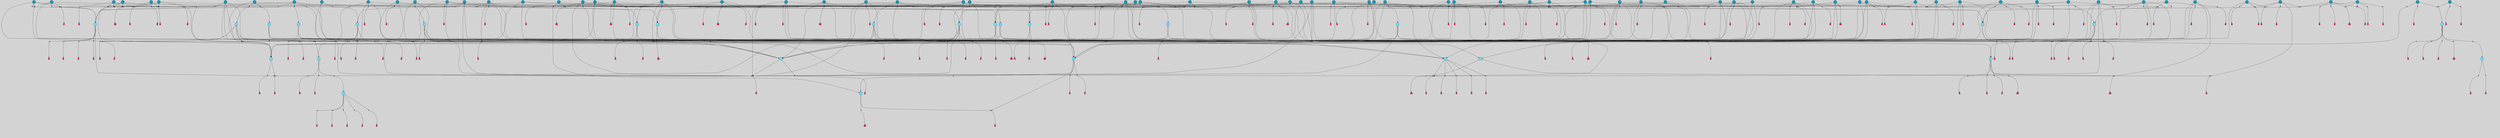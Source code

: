 // File exported with GEGELATI v1.3.1
// On the 2024-04-08 17:49:09
// With the File::TPGGraphDotExporter
digraph{
	graph[pad = "0.212, 0.055" bgcolor = lightgray]
	node[shape=circle style = filled label = ""]
		T3 [fillcolor="#66ddff"]
		T7 [fillcolor="#66ddff"]
		T9 [fillcolor="#66ddff"]
		T11 [fillcolor="#66ddff"]
		T24 [fillcolor="#66ddff"]
		T27 [fillcolor="#66ddff"]
		T90 [fillcolor="#66ddff"]
		T111 [fillcolor="#66ddff"]
		T129 [fillcolor="#66ddff"]
		T150 [fillcolor="#66ddff"]
		T159 [fillcolor="#66ddff"]
		T193 [fillcolor="#66ddff"]
		T211 [fillcolor="#66ddff"]
		T212 [fillcolor="#66ddff"]
		T215 [fillcolor="#66ddff"]
		T255 [fillcolor="#1199bb"]
		T291 [fillcolor="#1199bb"]
		T321 [fillcolor="#66ddff"]
		T322 [fillcolor="#1199bb"]
		T399 [fillcolor="#66ddff"]
		T410 [fillcolor="#1199bb"]
		T414 [fillcolor="#1199bb"]
		T419 [fillcolor="#1199bb"]
		T421 [fillcolor="#1199bb"]
		T422 [fillcolor="#66ddff"]
		T425 [fillcolor="#1199bb"]
		T426 [fillcolor="#66ddff"]
		T116 [fillcolor="#1199bb"]
		T448 [fillcolor="#66ddff"]
		T457 [fillcolor="#66ddff"]
		T471 [fillcolor="#1199bb"]
		T472 [fillcolor="#1199bb"]
		T479 [fillcolor="#66ddff"]
		T486 [fillcolor="#1199bb"]
		T488 [fillcolor="#1199bb"]
		T493 [fillcolor="#1199bb"]
		T502 [fillcolor="#1199bb"]
		T506 [fillcolor="#1199bb"]
		T507 [fillcolor="#1199bb"]
		T510 [fillcolor="#1199bb"]
		T511 [fillcolor="#1199bb"]
		T521 [fillcolor="#1199bb"]
		T522 [fillcolor="#66ddff"]
		T535 [fillcolor="#1199bb"]
		T539 [fillcolor="#1199bb"]
		T547 [fillcolor="#1199bb"]
		T557 [fillcolor="#66ddff"]
		T563 [fillcolor="#1199bb"]
		T564 [fillcolor="#1199bb"]
		T566 [fillcolor="#1199bb"]
		T568 [fillcolor="#1199bb"]
		T569 [fillcolor="#1199bb"]
		T570 [fillcolor="#1199bb"]
		T574 [fillcolor="#1199bb"]
		T575 [fillcolor="#1199bb"]
		T576 [fillcolor="#1199bb"]
		T577 [fillcolor="#1199bb"]
		T578 [fillcolor="#1199bb"]
		T579 [fillcolor="#1199bb"]
		T580 [fillcolor="#1199bb"]
		T583 [fillcolor="#66ddff"]
		T584 [fillcolor="#1199bb"]
		T585 [fillcolor="#66ddff"]
		T586 [fillcolor="#1199bb"]
		T587 [fillcolor="#1199bb"]
		T588 [fillcolor="#1199bb"]
		T589 [fillcolor="#1199bb"]
		T590 [fillcolor="#1199bb"]
		T591 [fillcolor="#1199bb"]
		T593 [fillcolor="#1199bb"]
		T595 [fillcolor="#1199bb"]
		T597 [fillcolor="#1199bb"]
		T598 [fillcolor="#1199bb"]
		T599 [fillcolor="#1199bb"]
		T600 [fillcolor="#1199bb"]
		T604 [fillcolor="#1199bb"]
		T606 [fillcolor="#1199bb"]
		T607 [fillcolor="#1199bb"]
		T608 [fillcolor="#1199bb"]
		T609 [fillcolor="#1199bb"]
		T610 [fillcolor="#1199bb"]
		T611 [fillcolor="#1199bb"]
		T612 [fillcolor="#1199bb"]
		T614 [fillcolor="#1199bb"]
		T615 [fillcolor="#1199bb"]
		T618 [fillcolor="#1199bb"]
		T620 [fillcolor="#1199bb"]
		T621 [fillcolor="#66ddff"]
		T622 [fillcolor="#66ddff"]
		T623 [fillcolor="#1199bb"]
		T624 [fillcolor="#1199bb"]
		T625 [fillcolor="#1199bb"]
		T626 [fillcolor="#1199bb"]
		T627 [fillcolor="#1199bb"]
		T628 [fillcolor="#1199bb"]
		T629 [fillcolor="#1199bb"]
		T630 [fillcolor="#1199bb"]
		T631 [fillcolor="#1199bb"]
		T632 [fillcolor="#1199bb"]
		T633 [fillcolor="#1199bb"]
		T634 [fillcolor="#1199bb"]
		T635 [fillcolor="#1199bb"]
		T636 [fillcolor="#1199bb"]
		T637 [fillcolor="#1199bb"]
		T638 [fillcolor="#1199bb"]
		P7591 [fillcolor="#cccccc" shape=point] //6|
		I7591 [shape=box style=invis label="6|1&2|6#1|7&#92;n10|7&2|0#1|5&#92;n9|4&0|1#2|2&#92;n8|6&0|0#1|0&#92;n"]
		P7591 -> I7591[style=invis]
		A5871 [fillcolor="#ff3366" shape=box margin=0.03 width=0 height=0 label="3"]
		T3 -> P7591 -> A5871
		P7592 [fillcolor="#cccccc" shape=point] //3|
		I7592 [shape=box style=invis label="7|6&2|4#0|2&#92;n10|3&2|7#1|4&#92;n11|6&0|4#0|1&#92;n7|1&0|0#2|6&#92;n7|6&0|3#2|6&#92;n4|0&2|6#0|1&#92;n4|4&2|5#0|2&#92;n4|6&0|4#2|7&#92;n10|0&2|3#1|5&#92;n2|6&0|5#0|2&#92;n1|0&2|3#0|7&#92;n1|6&2|0#0|5&#92;n6|2&0|1#0|7&#92;n9|2&0|3#2|7&#92;n5|3&0|6#0|6&#92;n1|7&2|5#2|3&#92;n8|1&2|7#0|6&#92;n1|0&2|5#2|1&#92;n7|1&2|2#2|5&#92;n7|4&2|6#0|3&#92;n"]
		P7592 -> I7592[style=invis]
		A5872 [fillcolor="#ff3366" shape=box margin=0.03 width=0 height=0 label="4"]
		T3 -> P7592 -> A5872
		P7593 [fillcolor="#cccccc" shape=point] //-3|
		I7593 [shape=box style=invis label="1|6&2|7#0|7&#92;n10|2&0|7#1|3&#92;n9|6&2|7#2|2&#92;n5|3&0|7#0|7&#92;n1|6&2|3#0|0&#92;n2|3&2|3#2|2&#92;n5|1&2|6#0|6&#92;n"]
		P7593 -> I7593[style=invis]
		A5873 [fillcolor="#ff3366" shape=box margin=0.03 width=0 height=0 label="7"]
		T7 -> P7593 -> A5873
		P7594 [fillcolor="#cccccc" shape=point] //5|
		I7594 [shape=box style=invis label="0|5&2|3#0|1&#92;n0|6&2|1#2|4&#92;n6|2&2|6#0|7&#92;n7|4&0|3#0|1&#92;n5|4&0|7#1|6&#92;n9|1&0|5#2|2&#92;n6|3&2|3#1|7&#92;n11|7&2|4#1|6&#92;n2|5&0|1#0|0&#92;n4|7&0|0#0|2&#92;n6|2&0|6#0|0&#92;n2|1&2|6#2|4&#92;n10|0&2|0#1|0&#92;n6|6&2|4#0|6&#92;n"]
		P7594 -> I7594[style=invis]
		A5874 [fillcolor="#ff3366" shape=box margin=0.03 width=0 height=0 label="8"]
		T7 -> P7594 -> A5874
		P7595 [fillcolor="#cccccc" shape=point] //-6|
		I7595 [shape=box style=invis label="11|1&0|7#2|0&#92;n10|4&0|1#1|0&#92;n4|3&2|4#2|1&#92;n0|5&2|0#0|0&#92;n6|1&0|0#0|3&#92;n8|2&2|0#0|4&#92;n11|4&2|0#1|6&#92;n7|0&2|6#2|3&#92;n5|3&2|6#2|0&#92;n2|0&2|0#0|4&#92;n"]
		P7595 -> I7595[style=invis]
		A5875 [fillcolor="#ff3366" shape=box margin=0.03 width=0 height=0 label="9"]
		T9 -> P7595 -> A5875
		P7596 [fillcolor="#cccccc" shape=point] //2|
		I7596 [shape=box style=invis label="6|3&2|7#1|4&#92;n8|6&0|0#2|5&#92;n2|1&0|2#0|3&#92;n8|7&0|6#0|4&#92;n2|1&2|0#0|1&#92;n0|0&2|2#2|3&#92;n6|6&0|7#2|1&#92;n6|1&0|7#2|6&#92;n5|4&2|7#0|4&#92;n0|3&0|4#2|0&#92;n11|0&2|0#2|5&#92;n4|5&2|5#2|4&#92;n5|7&0|6#0|4&#92;n9|7&2|5#0|3&#92;n5|4&2|1#0|3&#92;n5|3&0|1#1|7&#92;n0|4&0|3#2|5&#92;n"]
		P7596 -> I7596[style=invis]
		A5876 [fillcolor="#ff3366" shape=box margin=0.03 width=0 height=0 label="10"]
		T9 -> P7596 -> A5876
		P7597 [fillcolor="#cccccc" shape=point] //6|
		I7597 [shape=box style=invis label="3|0&2|7#2|2&#92;n3|2&0|4#2|5&#92;n5|1&0|2#1|0&#92;n8|7&0|1#2|0&#92;n8|5&0|3#0|6&#92;n0|2&0|2#2|3&#92;n1|5&2|5#0|5&#92;n5|6&0|6#0|7&#92;n6|7&0|0#2|6&#92;n1|2&2|3#0|0&#92;n7|7&2|3#0|4&#92;n0|7&2|7#0|6&#92;n1|0&2|2#2|7&#92;n4|4&0|1#0|0&#92;n"]
		P7597 -> I7597[style=invis]
		A5877 [fillcolor="#ff3366" shape=box margin=0.03 width=0 height=0 label="11"]
		T11 -> P7597 -> A5877
		P7598 [fillcolor="#cccccc" shape=point] //-4|
		I7598 [shape=box style=invis label="4|1&0|4#2|6&#92;n1|2&2|2#2|0&#92;n1|2&2|0#0|6&#92;n8|4&2|3#2|5&#92;n5|5&2|1#1|0&#92;n"]
		P7598 -> I7598[style=invis]
		A5878 [fillcolor="#ff3366" shape=box margin=0.03 width=0 height=0 label="12"]
		T11 -> P7598 -> A5878
		P7599 [fillcolor="#cccccc" shape=point] //1|
		I7599 [shape=box style=invis label="5|1&0|6#2|7&#92;n2|4&0|4#2|2&#92;n0|6&0|5#0|4&#92;n10|6&2|5#1|6&#92;n9|3&0|1#1|7&#92;n10|3&2|2#1|0&#92;n5|0&0|0#2|1&#92;n11|3&2|3#1|5&#92;n10|3&0|1#1|0&#92;n2|4&0|1#0|1&#92;n0|2&0|3#2|4&#92;n9|2&2|1#2|5&#92;n11|7&2|6#2|6&#92;n"]
		P7599 -> I7599[style=invis]
		T24 -> P7599 -> T7
		P7600 [fillcolor="#cccccc" shape=point] //5|
		I7600 [shape=box style=invis label="3|0&2|0#0|1&#92;n3|0&0|7#0|1&#92;n5|3&0|2#2|6&#92;n4|4&2|4#2|6&#92;n11|2&0|7#1|6&#92;n2|7&2|2#2|5&#92;n9|3&2|6#2|7&#92;n7|7&0|0#0|4&#92;n6|1&2|4#2|3&#92;n5|4&2|0#1|6&#92;n1|3&0|7#0|4&#92;n"]
		P7600 -> I7600[style=invis]
		A5879 [fillcolor="#ff3366" shape=box margin=0.03 width=0 height=0 label="7"]
		T24 -> P7600 -> A5879
		P7601 [fillcolor="#cccccc" shape=point] //-2|
		I7601 [shape=box style=invis label="4|1&0|4#0|3&#92;n4|2&0|5#2|0&#92;n5|5&2|6#0|5&#92;n1|4&0|1#0|2&#92;n6|3&2|7#1|5&#92;n0|4&2|0#0|3&#92;n8|5&2|5#1|2&#92;n10|7&2|7#1|1&#92;n3|4&0|0#2|1&#92;n3|6&2|5#2|5&#92;n8|3&0|1#0|7&#92;n10|0&2|7#1|3&#92;n4|1&2|4#0|1&#92;n9|3&2|0#0|4&#92;n3|6&2|0#0|4&#92;n1|2&0|6#2|1&#92;n4|0&2|1#2|2&#92;n"]
		P7601 -> I7601[style=invis]
		A5880 [fillcolor="#ff3366" shape=box margin=0.03 width=0 height=0 label="14"]
		T24 -> P7601 -> A5880
		P7602 [fillcolor="#cccccc" shape=point] //2|
		I7602 [shape=box style=invis label="9|1&2|3#0|1&#92;n5|2&2|0#2|4&#92;n3|6&2|5#2|7&#92;n7|0&2|5#0|4&#92;n1|2&0|3#0|5&#92;n7|3&2|7#0|0&#92;n"]
		P7602 -> I7602[style=invis]
		A5881 [fillcolor="#ff3366" shape=box margin=0.03 width=0 height=0 label="2"]
		T27 -> P7602 -> A5881
		P7603 [fillcolor="#cccccc" shape=point] //-6|
		I7603 [shape=box style=invis label="7|5&0|4#0|4&#92;n11|0&2|5#2|1&#92;n"]
		P7603 -> I7603[style=invis]
		A5882 [fillcolor="#ff3366" shape=box margin=0.03 width=0 height=0 label="3"]
		T27 -> P7603 -> A5882
		T27 -> P7592
		P7604 [fillcolor="#cccccc" shape=point] //0|
		I7604 [shape=box style=invis label="2|5&0|1#0|6&#92;n6|1&2|2#2|7&#92;n8|0&0|3#1|4&#92;n4|3&2|5#2|4&#92;n8|1&2|4#0|0&#92;n6|6&0|1#2|6&#92;n11|7&2|4#2|5&#92;n6|2&2|4#0|2&#92;n8|5&2|4#2|4&#92;n2|1&2|1#2|2&#92;n2|7&2|5#2|6&#92;n9|7&0|5#0|4&#92;n1|2&0|5#2|6&#92;n4|2&2|3#2|7&#92;n3|3&2|1#0|2&#92;n"]
		P7604 -> I7604[style=invis]
		A5883 [fillcolor="#ff3366" shape=box margin=0.03 width=0 height=0 label="5"]
		T27 -> P7604 -> A5883
		P7605 [fillcolor="#cccccc" shape=point] //0|
		I7605 [shape=box style=invis label="4|0&0|3#2|7&#92;n10|2&0|3#1|7&#92;n3|5&0|2#0|3&#92;n4|5&0|0#2|1&#92;n10|7&2|0#1|2&#92;n5|3&2|3#1|6&#92;n9|5&2|0#0|4&#92;n5|4&2|7#0|2&#92;n10|3&2|7#1|4&#92;n7|2&0|1#2|6&#92;n8|6&0|5#0|5&#92;n8|7&2|3#0|5&#92;n2|6&2|4#0|0&#92;n"]
		P7605 -> I7605[style=invis]
		A5884 [fillcolor="#ff3366" shape=box margin=0.03 width=0 height=0 label="5"]
		T27 -> P7605 -> A5884
		P7606 [fillcolor="#cccccc" shape=point] //-2|
		I7606 [shape=box style=invis label="8|4&2|1#2|5&#92;n4|1&0|7#2|1&#92;n5|7&2|3#2|2&#92;n10|4&2|5#1|7&#92;n10|0&2|6#1|3&#92;n4|5&2|7#0|6&#92;n9|5&2|4#0|4&#92;n2|4&0|5#0|7&#92;n11|1&2|4#2|6&#92;n5|6&0|7#1|2&#92;n2|7&2|7#2|6&#92;n5|2&0|5#1|5&#92;n3|0&0|6#0|2&#92;n4|0&0|4#2|4&#92;n4|4&2|6#0|7&#92;n10|6&2|0#1|4&#92;n9|7&0|3#1|4&#92;n1|4&2|6#0|3&#92;n11|5&2|6#0|3&#92;n0|3&0|5#0|1&#92;n"]
		P7606 -> I7606[style=invis]
		A5885 [fillcolor="#ff3366" shape=box margin=0.03 width=0 height=0 label="13"]
		T90 -> P7606 -> A5885
		P7607 [fillcolor="#cccccc" shape=point] //4|
		I7607 [shape=box style=invis label="7|1&2|6#1|3&#92;n10|1&0|3#1|6&#92;n8|5&2|3#2|1&#92;n11|5&0|0#2|6&#92;n4|1&0|6#0|0&#92;n11|1&0|2#0|3&#92;n2|0&2|1#0|7&#92;n"]
		P7607 -> I7607[style=invis]
		A5886 [fillcolor="#ff3366" shape=box margin=0.03 width=0 height=0 label="2"]
		T90 -> P7607 -> A5886
		P7608 [fillcolor="#cccccc" shape=point] //7|
		I7608 [shape=box style=invis label="10|3&0|1#1|4&#92;n4|6&0|0#0|2&#92;n4|5&0|6#0|0&#92;n4|3&0|6#2|1&#92;n7|0&0|3#1|2&#92;n4|7&0|6#0|5&#92;n7|6&0|7#0|6&#92;n6|6&0|0#0|3&#92;n11|1&0|4#2|5&#92;n10|2&0|3#1|2&#92;n"]
		P7608 -> I7608[style=invis]
		A5887 [fillcolor="#ff3366" shape=box margin=0.03 width=0 height=0 label="4"]
		T90 -> P7608 -> A5887
		P7609 [fillcolor="#cccccc" shape=point] //-3|
		I7609 [shape=box style=invis label="8|1&2|3#0|5&#92;n0|6&0|5#0|5&#92;n3|7&2|1#0|6&#92;n3|5&0|1#0|0&#92;n9|5&2|0#0|4&#92;n3|5&0|2#0|3&#92;n10|6&2|4#1|0&#92;n9|4&2|7#2|6&#92;n1|7&2|5#2|2&#92;n"]
		P7609 -> I7609[style=invis]
		A5888 [fillcolor="#ff3366" shape=box margin=0.03 width=0 height=0 label="5"]
		T90 -> P7609 -> A5888
		P7610 [fillcolor="#cccccc" shape=point] //-7|
		I7610 [shape=box style=invis label="3|0&2|0#0|1&#92;n1|1&0|2#0|4&#92;n11|2&0|7#1|6&#92;n9|7&0|0#0|4&#92;n3|0&0|7#0|1&#92;n9|3&2|6#2|7&#92;n5|3&0|2#2|6&#92;n6|1&2|4#2|3&#92;n5|4&2|0#1|6&#92;n1|3&0|7#0|7&#92;n"]
		P7610 -> I7610[style=invis]
		A5889 [fillcolor="#ff3366" shape=box margin=0.03 width=0 height=0 label="7"]
		T90 -> P7610 -> A5889
		P7611 [fillcolor="#cccccc" shape=point] //-5|
		I7611 [shape=box style=invis label="0|0&2|3#0|2&#92;n10|5&0|6#1|3&#92;n7|3&0|6#2|3&#92;n3|4&0|6#0|6&#92;n10|5&0|2#1|1&#92;n5|0&0|1#0|3&#92;n6|6&2|5#1|5&#92;n7|4&0|2#1|7&#92;n5|7&0|1#2|5&#92;n1|5&0|0#0|3&#92;n7|5&2|1#2|6&#92;n9|0&0|2#0|0&#92;n4|0&2|4#0|0&#92;n4|6&0|0#2|3&#92;n3|1&0|6#2|5&#92;n7|7&2|1#2|3&#92;n9|4&2|2#0|6&#92;n"]
		P7611 -> I7611[style=invis]
		T111 -> P7611 -> T9
		P7612 [fillcolor="#cccccc" shape=point] //7|
		I7612 [shape=box style=invis label="7|4&2|1#2|0&#92;n4|1&2|4#2|3&#92;n5|0&2|0#2|2&#92;n6|1&2|4#2|6&#92;n"]
		P7612 -> I7612[style=invis]
		A5890 [fillcolor="#ff3366" shape=box margin=0.03 width=0 height=0 label="9"]
		T111 -> P7612 -> A5890
		P7613 [fillcolor="#cccccc" shape=point] //2|
		I7613 [shape=box style=invis label="3|0&2|0#0|1&#92;n11|2&0|7#1|6&#92;n8|7&2|4#0|5&#92;n5|3&0|2#2|6&#92;n4|4&2|4#2|6&#92;n3|0&0|7#0|1&#92;n2|7&2|2#2|5&#92;n9|3&2|6#2|7&#92;n7|7&0|0#0|4&#92;n6|1&2|4#1|3&#92;n5|4&2|0#1|6&#92;n1|3&0|7#0|4&#92;n"]
		P7613 -> I7613[style=invis]
		A5891 [fillcolor="#ff3366" shape=box margin=0.03 width=0 height=0 label="7"]
		T111 -> P7613 -> A5891
		T111 -> P7595
		P7614 [fillcolor="#cccccc" shape=point] //8|
		I7614 [shape=box style=invis label="9|0&0|1#2|0&#92;n10|1&2|5#1|4&#92;n8|2&2|6#0|4&#92;n2|4&2|5#2|3&#92;n4|2&2|2#0|2&#92;n7|5&0|2#0|0&#92;n8|2&2|1#1|3&#92;n8|7&0|7#2|1&#92;n1|1&0|0#0|7&#92;n5|6&2|5#1|0&#92;n6|6&2|5#0|0&#92;n11|4&0|3#2|6&#92;n4|2&2|4#0|7&#92;n5|6&0|1#2|0&#92;n11|3&0|2#0|7&#92;n"]
		P7614 -> I7614[style=invis]
		A5892 [fillcolor="#ff3366" shape=box margin=0.03 width=0 height=0 label="6"]
		T129 -> P7614 -> A5892
		T129 -> P7600
		P7615 [fillcolor="#cccccc" shape=point] //10|
		I7615 [shape=box style=invis label="4|5&2|7#2|1&#92;n1|7&2|3#0|6&#92;n3|5&2|2#0|3&#92;n10|3&0|7#1|4&#92;n7|1&0|4#2|6&#92;n10|2&0|3#1|7&#92;n9|5&2|0#0|4&#92;n4|0&0|3#2|7&#92;n11|4&2|6#1|2&#92;n5|4&2|7#0|2&#92;n2|6&2|4#0|0&#92;n6|5&0|7#2|1&#92;n5|3&2|3#1|6&#92;n10|7&2|0#1|2&#92;n"]
		P7615 -> I7615[style=invis]
		A5893 [fillcolor="#ff3366" shape=box margin=0.03 width=0 height=0 label="5"]
		T129 -> P7615 -> A5893
		P7616 [fillcolor="#cccccc" shape=point] //5|
		I7616 [shape=box style=invis label="9|4&2|3#1|3&#92;n0|4&2|4#0|5&#92;n6|1&2|6#2|5&#92;n4|0&0|5#2|0&#92;n"]
		P7616 -> I7616[style=invis]
		A5894 [fillcolor="#ff3366" shape=box margin=0.03 width=0 height=0 label="7"]
		T129 -> P7616 -> A5894
		P7617 [fillcolor="#cccccc" shape=point] //6|
		I7617 [shape=box style=invis label="9|4&2|7#0|6&#92;n8|4&0|1#1|0&#92;n1|3&0|0#2|1&#92;n2|4&0|6#2|2&#92;n5|1&2|5#0|7&#92;n3|0&0|3#2|6&#92;n2|2&2|6#0|2&#92;n8|4&0|4#2|2&#92;n5|1&2|4#0|3&#92;n9|4&0|6#0|6&#92;n5|0&2|2#1|5&#92;n11|7&0|0#1|1&#92;n0|4&0|3#0|3&#92;n7|7&2|4#2|5&#92;n1|5&0|1#2|1&#92;n"]
		P7617 -> I7617[style=invis]
		A5895 [fillcolor="#ff3366" shape=box margin=0.03 width=0 height=0 label="1"]
		T129 -> P7617 -> A5895
		P7618 [fillcolor="#cccccc" shape=point] //-3|
		I7618 [shape=box style=invis label="2|6&0|0#0|7&#92;n9|6&2|0#0|6&#92;n3|0&0|5#0|1&#92;n5|5&0|4#0|3&#92;n6|1&2|4#2|3&#92;n2|7&2|2#2|5&#92;n5|3&0|2#2|6&#92;n7|7&0|0#0|4&#92;n5|4&2|0#1|6&#92;n9|3&2|6#2|7&#92;n1|3&0|7#0|4&#92;n"]
		P7618 -> I7618[style=invis]
		A5896 [fillcolor="#ff3366" shape=box margin=0.03 width=0 height=0 label="7"]
		T150 -> P7618 -> A5896
		P7619 [fillcolor="#cccccc" shape=point] //4|
		I7619 [shape=box style=invis label="6|0&0|7#1|0&#92;n8|6&2|6#2|7&#92;n"]
		P7619 -> I7619[style=invis]
		A5897 [fillcolor="#ff3366" shape=box margin=0.03 width=0 height=0 label="3"]
		T150 -> P7619 -> A5897
		P7620 [fillcolor="#cccccc" shape=point] //0|
		I7620 [shape=box style=invis label="2|5&0|1#0|6&#92;n6|1&2|2#2|7&#92;n8|0&0|3#1|4&#92;n11|7&2|4#2|5&#92;n8|1&2|4#0|0&#92;n6|6&0|1#2|6&#92;n7|0&2|4#1|0&#92;n4|1&2|5#2|4&#92;n6|2&2|4#0|2&#92;n8|5&2|4#2|4&#92;n2|1&2|1#2|2&#92;n2|7&2|5#2|6&#92;n9|7&0|5#0|4&#92;n1|2&0|5#2|6&#92;n4|2&2|3#2|7&#92;n3|3&2|1#0|2&#92;n"]
		P7620 -> I7620[style=invis]
		A5898 [fillcolor="#ff3366" shape=box margin=0.03 width=0 height=0 label="5"]
		T150 -> P7620 -> A5898
		P7621 [fillcolor="#cccccc" shape=point] //-8|
		I7621 [shape=box style=invis label="7|5&0|4#2|4&#92;n"]
		P7621 -> I7621[style=invis]
		A5899 [fillcolor="#ff3366" shape=box margin=0.03 width=0 height=0 label="3"]
		T150 -> P7621 -> A5899
		P7622 [fillcolor="#cccccc" shape=point] //7|
		I7622 [shape=box style=invis label="1|6&2|7#0|7&#92;n9|6&2|7#2|2&#92;n10|2&0|7#1|0&#92;n1|6&2|3#0|0&#92;n5|0&2|2#1|1&#92;n2|3&2|3#2|2&#92;n5|1&2|6#0|6&#92;n"]
		P7622 -> I7622[style=invis]
		T150 -> P7622 -> T90
		P7623 [fillcolor="#cccccc" shape=point] //7|
		I7623 [shape=box style=invis label="7|0&2|1#2|0&#92;n9|7&2|1#1|7&#92;n8|2&0|1#1|0&#92;n6|6&0|2#1|1&#92;n2|2&0|5#0|0&#92;n5|7&0|0#2|1&#92;n5|1&2|5#1|5&#92;n4|7&2|4#2|3&#92;n10|5&2|2#1|5&#92;n1|3&2|2#2|0&#92;n10|2&2|6#1|5&#92;n"]
		P7623 -> I7623[style=invis]
		A5900 [fillcolor="#ff3366" shape=box margin=0.03 width=0 height=0 label="1"]
		T159 -> P7623 -> A5900
		P7624 [fillcolor="#cccccc" shape=point] //7|
		I7624 [shape=box style=invis label="7|4&2|7#0|4&#92;n4|6&0|1#2|5&#92;n2|1&2|3#0|0&#92;n4|3&2|0#0|1&#92;n0|0&2|7#2|7&#92;n7|7&0|5#2|3&#92;n5|0&2|1#2|2&#92;n10|0&0|4#1|2&#92;n4|4&0|7#0|0&#92;n6|7&0|2#0|1&#92;n1|4&2|5#0|4&#92;n"]
		P7624 -> I7624[style=invis]
		A5901 [fillcolor="#ff3366" shape=box margin=0.03 width=0 height=0 label="0"]
		T159 -> P7624 -> A5901
		P7625 [fillcolor="#cccccc" shape=point] //5|
		I7625 [shape=box style=invis label="0|5&2|3#0|1&#92;n0|6&2|1#2|4&#92;n6|2&2|6#0|7&#92;n9|0&2|7#1|1&#92;n7|4&0|3#0|1&#92;n11|7&2|4#1|6&#92;n9|1&0|5#2|2&#92;n5|4&0|7#1|6&#92;n2|5&0|1#0|0&#92;n4|7&0|0#0|2&#92;n6|2&0|6#0|0&#92;n2|1&2|6#2|4&#92;n10|0&0|0#1|0&#92;n6|6&2|4#0|6&#92;n"]
		P7625 -> I7625[style=invis]
		T159 -> P7625 -> T129
		P7626 [fillcolor="#cccccc" shape=point] //-2|
		I7626 [shape=box style=invis label="1|0&0|3#0|3&#92;n2|7&0|4#0|4&#92;n11|6&2|1#1|4&#92;n6|1&2|5#0|0&#92;n2|0&2|0#0|6&#92;n1|3&2|1#0|4&#92;n"]
		P7626 -> I7626[style=invis]
		A5902 [fillcolor="#ff3366" shape=box margin=0.03 width=0 height=0 label="2"]
		T193 -> P7626 -> A5902
		P7627 [fillcolor="#cccccc" shape=point] //3|
		I7627 [shape=box style=invis label="5|4&2|7#0|4&#92;n0|4&0|3#2|5&#92;n8|6&0|0#2|5&#92;n2|1&0|2#0|3&#92;n9|7&0|6#0|4&#92;n0|0&2|2#2|3&#92;n6|6&0|7#2|1&#92;n6|1&0|7#2|6&#92;n0|3&0|4#2|0&#92;n11|0&2|0#2|5&#92;n4|5&2|5#2|4&#92;n5|3&0|1#1|7&#92;n9|7&2|2#0|3&#92;n5|4&2|1#0|3&#92;n5|0&0|6#0|4&#92;n0|0&0|1#2|0&#92;n"]
		P7627 -> I7627[style=invis]
		A5903 [fillcolor="#ff3366" shape=box margin=0.03 width=0 height=0 label="10"]
		T193 -> P7627 -> A5903
		P7628 [fillcolor="#cccccc" shape=point] //-1|
		I7628 [shape=box style=invis label="1|7&2|1#0|6&#92;n8|1&2|3#0|5&#92;n10|6&2|7#1|0&#92;n1|7&2|5#0|2&#92;n0|3&0|3#2|2&#92;n3|5&0|1#0|0&#92;n3|5&0|2#0|3&#92;n1|5&2|0#0|4&#92;n5|7&2|2#2|5&#92;n4|0&2|3#0|3&#92;n"]
		P7628 -> I7628[style=invis]
		T193 -> P7628 -> T3
		P7629 [fillcolor="#cccccc" shape=point] //10|
		I7629 [shape=box style=invis label="6|1&2|4#2|3&#92;n3|0&0|7#0|1&#92;n5|3&0|2#2|6&#92;n4|4&0|4#2|6&#92;n5|4&2|0#1|6&#92;n10|5&0|6#1|5&#92;n2|5&2|1#2|2&#92;n1|3&0|7#0|4&#92;n3|0&2|0#0|1&#92;n11|2&0|5#1|6&#92;n9|3&2|6#2|7&#92;n7|7&0|0#0|4&#92;n"]
		P7629 -> I7629[style=invis]
		A5904 [fillcolor="#ff3366" shape=box margin=0.03 width=0 height=0 label="7"]
		T193 -> P7629 -> A5904
		P7630 [fillcolor="#cccccc" shape=point] //5|
		I7630 [shape=box style=invis label="3|0&2|0#0|1&#92;n3|0&0|7#0|1&#92;n5|3&0|2#2|6&#92;n4|4&2|4#2|6&#92;n11|2&0|7#1|6&#92;n2|7&2|2#2|5&#92;n9|3&2|6#2|7&#92;n7|7&0|0#0|4&#92;n6|1&2|4#2|3&#92;n5|4&2|0#1|6&#92;n1|3&0|7#0|4&#92;n"]
		P7630 -> I7630[style=invis]
		A5905 [fillcolor="#ff3366" shape=box margin=0.03 width=0 height=0 label="7"]
		T211 -> P7630 -> A5905
		P7631 [fillcolor="#cccccc" shape=point] //10|
		I7631 [shape=box style=invis label="4|5&2|7#2|1&#92;n1|7&2|3#0|6&#92;n3|5&2|2#0|3&#92;n10|3&0|7#1|4&#92;n7|1&0|4#2|6&#92;n10|2&0|3#1|7&#92;n9|5&2|0#0|4&#92;n4|0&0|3#2|7&#92;n11|4&2|6#1|2&#92;n5|4&2|7#0|2&#92;n2|6&2|4#0|0&#92;n6|5&0|7#2|1&#92;n5|3&2|3#1|6&#92;n10|7&2|0#1|2&#92;n"]
		P7631 -> I7631[style=invis]
		A5906 [fillcolor="#ff3366" shape=box margin=0.03 width=0 height=0 label="5"]
		T211 -> P7631 -> A5906
		P7632 [fillcolor="#cccccc" shape=point] //8|
		I7632 [shape=box style=invis label="9|0&0|1#2|0&#92;n10|1&2|5#1|4&#92;n8|2&2|6#0|4&#92;n2|4&2|5#2|3&#92;n4|2&2|2#0|2&#92;n7|5&0|2#0|0&#92;n8|2&2|1#1|3&#92;n8|7&0|7#2|1&#92;n1|1&0|0#0|7&#92;n5|6&2|5#1|0&#92;n6|6&2|5#0|0&#92;n11|4&0|3#2|6&#92;n4|2&2|4#0|7&#92;n5|6&0|1#2|0&#92;n11|3&0|2#0|7&#92;n"]
		P7632 -> I7632[style=invis]
		A5907 [fillcolor="#ff3366" shape=box margin=0.03 width=0 height=0 label="6"]
		T211 -> P7632 -> A5907
		P7633 [fillcolor="#cccccc" shape=point] //5|
		I7633 [shape=box style=invis label="0|5&2|3#0|1&#92;n0|6&2|1#2|4&#92;n6|2&2|6#0|7&#92;n9|0&2|7#1|1&#92;n7|4&0|3#0|1&#92;n11|7&2|4#1|6&#92;n9|1&0|5#2|2&#92;n5|4&0|7#1|6&#92;n2|5&0|1#0|0&#92;n4|7&0|0#0|2&#92;n6|2&0|6#0|0&#92;n2|1&2|6#2|4&#92;n10|0&0|0#1|0&#92;n6|6&2|4#0|6&#92;n"]
		P7633 -> I7633[style=invis]
		T212 -> P7633 -> T211
		P7634 [fillcolor="#cccccc" shape=point] //6|
		I7634 [shape=box style=invis label="9|4&2|7#0|6&#92;n8|4&0|1#1|0&#92;n1|3&0|0#2|1&#92;n2|4&0|6#2|2&#92;n5|1&2|5#0|7&#92;n3|0&0|3#2|6&#92;n2|2&2|6#0|2&#92;n8|4&0|4#2|2&#92;n5|1&2|4#0|3&#92;n9|4&0|6#0|6&#92;n5|0&2|2#1|5&#92;n11|7&0|0#1|1&#92;n0|4&0|3#0|3&#92;n7|7&2|4#2|5&#92;n1|5&0|1#2|1&#92;n"]
		P7634 -> I7634[style=invis]
		A5908 [fillcolor="#ff3366" shape=box margin=0.03 width=0 height=0 label="1"]
		T211 -> P7634 -> A5908
		P7635 [fillcolor="#cccccc" shape=point] //7|
		I7635 [shape=box style=invis label="7|4&2|7#0|4&#92;n4|6&0|1#2|5&#92;n2|1&2|3#0|0&#92;n4|3&2|0#0|1&#92;n0|0&2|7#2|7&#92;n7|7&0|5#2|3&#92;n5|0&2|1#2|2&#92;n10|0&0|4#1|2&#92;n4|4&0|7#0|0&#92;n6|7&0|2#0|1&#92;n1|4&2|5#0|4&#92;n"]
		P7635 -> I7635[style=invis]
		A5909 [fillcolor="#ff3366" shape=box margin=0.03 width=0 height=0 label="0"]
		T212 -> P7635 -> A5909
		P7636 [fillcolor="#cccccc" shape=point] //5|
		I7636 [shape=box style=invis label="9|4&2|3#1|3&#92;n0|4&2|4#0|5&#92;n6|1&2|6#2|5&#92;n4|0&0|5#2|0&#92;n"]
		P7636 -> I7636[style=invis]
		A5910 [fillcolor="#ff3366" shape=box margin=0.03 width=0 height=0 label="7"]
		T211 -> P7636 -> A5910
		P7637 [fillcolor="#cccccc" shape=point] //7|
		I7637 [shape=box style=invis label="7|0&2|1#2|0&#92;n9|7&2|1#1|7&#92;n8|2&0|1#1|0&#92;n6|6&0|2#1|1&#92;n2|2&0|5#0|0&#92;n5|7&0|0#2|1&#92;n5|1&2|5#1|5&#92;n4|7&2|4#2|3&#92;n10|5&2|2#1|5&#92;n1|3&2|2#2|0&#92;n10|2&2|6#1|5&#92;n"]
		P7637 -> I7637[style=invis]
		A5911 [fillcolor="#ff3366" shape=box margin=0.03 width=0 height=0 label="1"]
		T212 -> P7637 -> A5911
		P7638 [fillcolor="#cccccc" shape=point] //-1|
		I7638 [shape=box style=invis label="11|7&2|0#1|7&#92;n1|5&2|4#2|4&#92;n4|3&0|1#0|5&#92;n1|6&0|0#0|4&#92;n8|6&2|4#0|0&#92;n4|0&0|0#0|5&#92;n10|4&2|0#1|0&#92;n9|6&2|5#1|3&#92;n0|7&2|1#0|5&#92;n0|6&2|3#2|0&#92;n4|4&0|5#0|1&#92;n"]
		P7638 -> I7638[style=invis]
		A5912 [fillcolor="#ff3366" shape=box margin=0.03 width=0 height=0 label="12"]
		T215 -> P7638 -> A5912
		P7639 [fillcolor="#cccccc" shape=point] //1|
		I7639 [shape=box style=invis label="9|3&0|0#1|1&#92;n4|6&0|5#0|7&#92;n3|6&0|0#2|0&#92;n6|2&2|5#1|4&#92;n8|7&0|7#0|0&#92;n5|0&2|6#0|6&#92;n"]
		P7639 -> I7639[style=invis]
		A5913 [fillcolor="#ff3366" shape=box margin=0.03 width=0 height=0 label="5"]
		T215 -> P7639 -> A5913
		P7640 [fillcolor="#cccccc" shape=point] //5|
		I7640 [shape=box style=invis label="4|4&0|6#2|1&#92;n7|6&0|1#1|4&#92;n6|2&0|7#1|3&#92;n9|1&2|6#0|7&#92;n1|6&2|3#0|0&#92;n2|3&2|3#2|2&#92;n1|0&2|7#2|7&#92;n10|3&0|7#1|7&#92;n"]
		P7640 -> I7640[style=invis]
		A5914 [fillcolor="#ff3366" shape=box margin=0.03 width=0 height=0 label="7"]
		T215 -> P7640 -> A5914
		T255 -> P7628
		P7641 [fillcolor="#cccccc" shape=point] //-9|
		I7641 [shape=box style=invis label="7|1&0|0#2|6&#92;n1|6&0|4#2|7&#92;n7|6&2|4#0|2&#92;n10|7&2|1#1|3&#92;n7|6&0|3#2|6&#92;n4|0&2|2#2|1&#92;n1|0&0|5#2|3&#92;n6|1&2|6#1|1&#92;n7|4&2|6#1|0&#92;n9|5&0|1#0|2&#92;n9|2&0|3#0|7&#92;n6|0&2|7#0|6&#92;n10|5&2|3#1|5&#92;n10|0&2|7#1|4&#92;n1|0&2|3#0|7&#92;n5|2&0|6#0|6&#92;n2|6&0|1#0|2&#92;n7|4&2|5#0|3&#92;n3|6&2|4#0|5&#92;n1|6&2|0#0|5&#92;n"]
		P7641 -> I7641[style=invis]
		A5915 [fillcolor="#ff3366" shape=box margin=0.03 width=0 height=0 label="4"]
		T255 -> P7641 -> A5915
		P7642 [fillcolor="#cccccc" shape=point] //7|
		I7642 [shape=box style=invis label="9|6&2|6#1|3&#92;n9|7&2|0#1|7&#92;n3|0&2|0#0|0&#92;n1|6&0|0#0|4&#92;n7|4&0|3#0|1&#92;n"]
		P7642 -> I7642[style=invis]
		A5916 [fillcolor="#ff3366" shape=box margin=0.03 width=0 height=0 label="12"]
		T255 -> P7642 -> A5916
		P7643 [fillcolor="#cccccc" shape=point] //-9|
		I7643 [shape=box style=invis label="11|5&0|0#2|6&#92;n8|5&2|3#2|1&#92;n7|1&0|6#1|3&#92;n11|4&0|2#0|1&#92;n9|0&2|7#1|6&#92;n10|1&0|3#1|6&#92;n0|3&0|4#2|5&#92;n5|7&2|3#1|6&#92;n2|0&2|1#0|7&#92;n"]
		P7643 -> I7643[style=invis]
		A5917 [fillcolor="#ff3366" shape=box margin=0.03 width=0 height=0 label="2"]
		T255 -> P7643 -> A5917
		P7644 [fillcolor="#cccccc" shape=point] //-7|
		I7644 [shape=box style=invis label="9|1&2|7#2|1&#92;n7|0&2|0#2|7&#92;n2|3&2|3#2|2&#92;n8|5&2|1#0|3&#92;n5|5&0|7#0|1&#92;n1|6&2|7#0|7&#92;n10|2&0|7#1|3&#92;n6|4&2|2#2|4&#92;n0|6&2|5#0|2&#92;n"]
		P7644 -> I7644[style=invis]
		A5918 [fillcolor="#ff3366" shape=box margin=0.03 width=0 height=0 label="7"]
		T255 -> P7644 -> A5918
		T291 -> P7594
		P7645 [fillcolor="#cccccc" shape=point] //-3|
		I7645 [shape=box style=invis label="6|0&2|1#2|4&#92;n0|7&0|5#2|7&#92;n1|7&2|3#0|2&#92;n"]
		P7645 -> I7645[style=invis]
		A5919 [fillcolor="#ff3366" shape=box margin=0.03 width=0 height=0 label="3"]
		T291 -> P7645 -> A5919
		T291 -> P7629
		P7646 [fillcolor="#cccccc" shape=point] //-3|
		I7646 [shape=box style=invis label="5|0&2|1#2|2&#92;n4|6&0|2#2|5&#92;n1|4&2|5#0|4&#92;n4|3&2|0#0|1&#92;n0|0&2|6#2|7&#92;n10|0&0|4#1|2&#92;n4|4&0|7#0|0&#92;n6|1&0|2#0|1&#92;n2|1&2|3#0|0&#92;n"]
		P7646 -> I7646[style=invis]
		A5920 [fillcolor="#ff3366" shape=box margin=0.03 width=0 height=0 label="0"]
		T291 -> P7646 -> A5920
		P7647 [fillcolor="#cccccc" shape=point] //-7|
		I7647 [shape=box style=invis label="9|1&2|7#2|1&#92;n7|0&2|0#2|7&#92;n2|3&2|3#2|2&#92;n8|5&2|1#0|3&#92;n5|5&0|7#0|1&#92;n1|6&2|7#0|7&#92;n10|2&0|7#1|3&#92;n6|4&2|2#2|4&#92;n0|6&2|5#0|2&#92;n"]
		P7647 -> I7647[style=invis]
		A5921 [fillcolor="#ff3366" shape=box margin=0.03 width=0 height=0 label="7"]
		T322 -> P7647 -> A5921
		P7648 [fillcolor="#cccccc" shape=point] //-9|
		I7648 [shape=box style=invis label="11|5&0|0#2|6&#92;n8|5&2|3#2|1&#92;n7|1&0|6#1|3&#92;n11|4&0|2#0|1&#92;n9|0&2|7#1|6&#92;n10|1&0|3#1|6&#92;n0|3&0|4#2|5&#92;n5|7&2|3#1|6&#92;n2|0&2|1#0|7&#92;n"]
		P7648 -> I7648[style=invis]
		A5922 [fillcolor="#ff3366" shape=box margin=0.03 width=0 height=0 label="2"]
		T322 -> P7648 -> A5922
		P7649 [fillcolor="#cccccc" shape=point] //-9|
		I7649 [shape=box style=invis label="7|1&0|0#2|6&#92;n1|6&0|4#2|7&#92;n7|6&2|4#0|2&#92;n10|7&2|1#1|3&#92;n7|6&0|3#2|6&#92;n4|0&2|2#2|1&#92;n1|0&0|5#2|3&#92;n6|1&2|6#1|1&#92;n7|4&2|6#1|0&#92;n9|5&0|1#0|2&#92;n9|2&0|3#0|7&#92;n6|0&2|7#0|6&#92;n10|5&2|3#1|5&#92;n10|0&2|7#1|4&#92;n1|0&2|3#0|7&#92;n5|2&0|6#0|6&#92;n2|6&0|1#0|2&#92;n7|4&2|5#0|3&#92;n3|6&2|4#0|5&#92;n1|6&2|0#0|5&#92;n"]
		P7649 -> I7649[style=invis]
		A5923 [fillcolor="#ff3366" shape=box margin=0.03 width=0 height=0 label="4"]
		T322 -> P7649 -> A5923
		P7650 [fillcolor="#cccccc" shape=point] //3|
		I7650 [shape=box style=invis label="7|6&2|4#0|2&#92;n10|3&2|7#1|4&#92;n11|6&0|4#0|1&#92;n7|1&0|0#2|6&#92;n7|6&0|3#2|6&#92;n4|0&2|6#0|1&#92;n4|4&2|5#0|2&#92;n4|6&0|4#2|7&#92;n10|0&2|3#1|5&#92;n2|6&0|5#0|2&#92;n1|0&2|3#0|7&#92;n1|6&2|0#0|5&#92;n6|2&0|1#0|7&#92;n9|2&0|3#2|7&#92;n5|3&0|6#0|6&#92;n1|7&2|5#2|3&#92;n8|1&2|7#0|6&#92;n1|0&2|5#2|1&#92;n7|1&2|2#2|5&#92;n7|4&2|6#0|3&#92;n"]
		P7650 -> I7650[style=invis]
		A5924 [fillcolor="#ff3366" shape=box margin=0.03 width=0 height=0 label="4"]
		T321 -> P7650 -> A5924
		P7651 [fillcolor="#cccccc" shape=point] //6|
		I7651 [shape=box style=invis label="6|1&2|6#1|7&#92;n10|7&2|0#1|5&#92;n9|4&0|1#2|2&#92;n8|6&0|0#1|0&#92;n"]
		P7651 -> I7651[style=invis]
		A5925 [fillcolor="#ff3366" shape=box margin=0.03 width=0 height=0 label="3"]
		T321 -> P7651 -> A5925
		P7652 [fillcolor="#cccccc" shape=point] //7|
		I7652 [shape=box style=invis label="9|6&2|6#1|3&#92;n9|7&2|0#1|7&#92;n3|0&2|0#0|0&#92;n1|6&0|0#0|4&#92;n7|4&0|3#0|1&#92;n"]
		P7652 -> I7652[style=invis]
		A5926 [fillcolor="#ff3366" shape=box margin=0.03 width=0 height=0 label="12"]
		T322 -> P7652 -> A5926
		P7653 [fillcolor="#cccccc" shape=point] //-1|
		I7653 [shape=box style=invis label="1|7&2|1#0|6&#92;n8|1&2|3#0|5&#92;n10|6&2|7#1|0&#92;n1|7&2|5#0|2&#92;n0|3&0|3#2|2&#92;n3|5&0|1#0|0&#92;n3|5&0|2#0|3&#92;n1|5&2|0#0|4&#92;n5|7&2|2#2|5&#92;n4|0&2|3#0|3&#92;n"]
		P7653 -> I7653[style=invis]
		T322 -> P7653 -> T321
		P7654 [fillcolor="#cccccc" shape=point] //8|
		I7654 [shape=box style=invis label="2|7&0|2#2|6&#92;n2|0&2|0#0|5&#92;n2|7&0|4#0|4&#92;n0|0&2|6#0|0&#92;n"]
		P7654 -> I7654[style=invis]
		A5927 [fillcolor="#ff3366" shape=box margin=0.03 width=0 height=0 label="2"]
		T399 -> P7654 -> A5927
		T399 -> P7628
		P7655 [fillcolor="#cccccc" shape=point] //-4|
		I7655 [shape=box style=invis label="0|6&2|7#2|4&#92;n4|4&0|4#2|6&#92;n3|0&0|7#0|1&#92;n5|3&0|2#2|6&#92;n1|3&0|7#0|1&#92;n5|4&2|0#1|6&#92;n10|5&0|6#1|5&#92;n2|5&2|1#2|2&#92;n6|1&2|4#2|3&#92;n3|0&2|2#0|1&#92;n11|2&0|5#1|6&#92;n9|3&2|6#2|7&#92;n7|7&0|0#0|4&#92;n8|1&0|1#1|5&#92;n"]
		P7655 -> I7655[style=invis]
		A5928 [fillcolor="#ff3366" shape=box margin=0.03 width=0 height=0 label="7"]
		T399 -> P7655 -> A5928
		P7656 [fillcolor="#cccccc" shape=point] //6|
		I7656 [shape=box style=invis label="3|1&0|2#0|4&#92;n6|0&2|2#1|6&#92;n8|6&2|6#1|0&#92;n6|5&2|4#2|5&#92;n"]
		P7656 -> I7656[style=invis]
		A5929 [fillcolor="#ff3366" shape=box margin=0.03 width=0 height=0 label="2"]
		T399 -> P7656 -> A5929
		P7657 [fillcolor="#cccccc" shape=point] //6|
		I7657 [shape=box style=invis label="7|0&2|5#1|2&#92;n10|6&2|1#1|3&#92;n7|5&0|2#0|7&#92;n10|7&0|1#1|5&#92;n4|6&2|5#0|5&#92;n4|4&0|7#2|7&#92;n"]
		P7657 -> I7657[style=invis]
		A5930 [fillcolor="#ff3366" shape=box margin=0.03 width=0 height=0 label="7"]
		T399 -> P7657 -> A5930
		P7658 [fillcolor="#cccccc" shape=point] //1|
		I7658 [shape=box style=invis label="6|1&2|4#0|0&#92;n8|2&0|5#0|0&#92;n6|4&2|2#1|2&#92;n6|2&2|1#0|5&#92;n11|5&0|1#0|5&#92;n9|0&2|4#0|7&#92;n3|6&0|1#2|2&#92;n"]
		P7658 -> I7658[style=invis]
		A5931 [fillcolor="#ff3366" shape=box margin=0.03 width=0 height=0 label="7"]
		T410 -> P7658 -> A5931
		P7659 [fillcolor="#cccccc" shape=point] //3|
		I7659 [shape=box style=invis label="10|1&2|2#1|1&#92;n4|7&2|6#0|5&#92;n10|2&2|4#1|6&#92;n1|4&2|1#2|2&#92;n10|1&0|7#1|5&#92;n2|3&0|7#0|4&#92;n3|4&2|3#0|2&#92;n11|2&0|2#2|6&#92;n11|0&2|4#1|6&#92;n3|0&2|6#2|7&#92;n1|7&0|3#2|6&#92;n"]
		P7659 -> I7659[style=invis]
		T410 -> P7659 -> T193
		T410 -> P7594
		P7660 [fillcolor="#cccccc" shape=point] //1|
		I7660 [shape=box style=invis label="10|6&2|5#1|6&#92;n1|0&0|4#2|7&#92;n7|0&0|1#0|1&#92;n8|1&2|6#1|5&#92;n5|1&0|6#2|7&#92;n9|3&2|0#1|7&#92;n9|1&0|7#1|7&#92;n"]
		P7660 -> I7660[style=invis]
		T410 -> P7660 -> T7
		P7661 [fillcolor="#cccccc" shape=point] //5|
		I7661 [shape=box style=invis label="11|3&0|0#1|7&#92;n9|6&2|2#1|3&#92;n0|0&0|4#0|3&#92;n8|1&2|4#1|0&#92;n4|4&0|2#0|0&#92;n"]
		P7661 -> I7661[style=invis]
		A5932 [fillcolor="#ff3366" shape=box margin=0.03 width=0 height=0 label="12"]
		T410 -> P7661 -> A5932
		P7662 [fillcolor="#cccccc" shape=point] //-1|
		I7662 [shape=box style=invis label="2|0&0|4#2|2&#92;n8|6&2|3#0|5&#92;n6|3&2|6#2|2&#92;n5|1&0|6#1|6&#92;n7|1&0|7#1|6&#92;n6|6&0|2#2|6&#92;n5|1&0|7#1|6&#92;n1|3&2|1#2|7&#92;n1|6&2|3#0|0&#92;n8|0&0|3#0|7&#92;n2|6&0|7#2|7&#92;n1|1&2|4#2|2&#92;n5|3&0|7#1|5&#92;n5|5&0|6#1|4&#92;n"]
		P7662 -> I7662[style=invis]
		A5933 [fillcolor="#ff3366" shape=box margin=0.03 width=0 height=0 label="7"]
		T414 -> P7662 -> A5933
		P7663 [fillcolor="#cccccc" shape=point] //6|
		I7663 [shape=box style=invis label="2|6&0|1#0|6&#92;n6|1&2|2#2|7&#92;n7|2&2|5#2|2&#92;n2|7&2|5#2|6&#92;n4|3&2|5#2|4&#92;n8|5&2|4#2|4&#92;n6|6&0|1#2|6&#92;n11|7&2|4#2|5&#92;n6|2&2|4#0|2&#92;n8|5&2|7#2|5&#92;n8|0&0|3#1|6&#92;n2|0&2|1#2|2&#92;n8|1&2|4#0|0&#92;n9|7&0|5#0|4&#92;n3|6&0|6#0|3&#92;n1|2&0|5#2|6&#92;n4|2&2|3#2|7&#92;n3|3&2|1#0|2&#92;n"]
		P7663 -> I7663[style=invis]
		T414 -> P7663 -> T111
		P7664 [fillcolor="#cccccc" shape=point] //5|
		I7664 [shape=box style=invis label="6|7&0|4#1|5&#92;n11|4&2|0#1|6&#92;n5|3&2|6#2|0&#92;n10|2&2|2#1|4&#92;n2|2&2|2#0|3&#92;n2|0&2|0#0|4&#92;n11|1&0|7#2|0&#92;n11|0&2|0#0|0&#92;n3|2&0|3#2|2&#92;n10|1&2|6#1|1&#92;n7|0&2|6#2|4&#92;n"]
		P7664 -> I7664[style=invis]
		A5934 [fillcolor="#ff3366" shape=box margin=0.03 width=0 height=0 label="9"]
		T414 -> P7664 -> A5934
		T414 -> P7600
		P7665 [fillcolor="#cccccc" shape=point] //8|
		I7665 [shape=box style=invis label="2|1&2|0#0|5&#92;n0|0&2|6#0|0&#92;n2|7&0|4#0|4&#92;n"]
		P7665 -> I7665[style=invis]
		A5935 [fillcolor="#ff3366" shape=box margin=0.03 width=0 height=0 label="2"]
		T414 -> P7665 -> A5935
		P7666 [fillcolor="#cccccc" shape=point] //-6|
		I7666 [shape=box style=invis label="11|2&2|4#1|0&#92;n8|1&0|3#0|5&#92;n3|1&0|0#0|1&#92;n7|1&0|1#0|5&#92;n3|5&0|7#0|0&#92;n9|4&2|7#2|6&#92;n10|6&0|4#1|0&#92;n11|5&0|0#1|5&#92;n4|4&0|0#2|1&#92;n0|0&2|3#2|4&#92;n"]
		P7666 -> I7666[style=invis]
		A5936 [fillcolor="#ff3366" shape=box margin=0.03 width=0 height=0 label="5"]
		T419 -> P7666 -> A5936
		P7667 [fillcolor="#cccccc" shape=point] //-6|
		I7667 [shape=box style=invis label="10|4&0|1#1|0&#92;n4|3&2|4#2|1&#92;n11|4&2|0#1|6&#92;n8|3&2|0#0|4&#92;n6|1&0|0#0|3&#92;n0|5&2|0#0|0&#92;n0|5&0|1#2|5&#92;n7|4&2|6#2|3&#92;n5|3&2|6#2|0&#92;n2|2&0|5#0|1&#92;n2|0&2|0#0|4&#92;n"]
		P7667 -> I7667[style=invis]
		A5937 [fillcolor="#ff3366" shape=box margin=0.03 width=0 height=0 label="9"]
		T419 -> P7667 -> A5937
		P7668 [fillcolor="#cccccc" shape=point] //-2|
		I7668 [shape=box style=invis label="11|0&0|4#1|7&#92;n0|0&0|6#2|6&#92;n2|3&0|4#2|5&#92;n6|2&2|4#2|6&#92;n"]
		P7668 -> I7668[style=invis]
		T419 -> P7668 -> T27
		P7669 [fillcolor="#cccccc" shape=point] //-1|
		I7669 [shape=box style=invis label="6|0&2|0#0|4&#92;n2|6&2|2#2|1&#92;n"]
		P7669 -> I7669[style=invis]
		T419 -> P7669 -> T212
		P7670 [fillcolor="#cccccc" shape=point] //-9|
		I7670 [shape=box style=invis label="8|5&2|3#2|1&#92;n11|5&0|0#2|6&#92;n2|0&2|1#0|4&#92;n11|4&0|2#0|1&#92;n9|0&2|7#1|6&#92;n10|1&0|3#1|6&#92;n2|6&0|7#2|2&#92;n0|4&0|4#2|5&#92;n5|7&2|3#1|6&#92;n7|1&0|6#1|3&#92;n"]
		P7670 -> I7670[style=invis]
		A5938 [fillcolor="#ff3366" shape=box margin=0.03 width=0 height=0 label="2"]
		T419 -> P7670 -> A5938
		P7671 [fillcolor="#cccccc" shape=point] //5|
		I7671 [shape=box style=invis label="11|1&0|6#0|1&#92;n6|7&2|7#1|7&#92;n10|1&2|1#1|1&#92;n9|6&2|2#1|4&#92;n4|7&0|4#2|2&#92;n9|6&0|5#1|1&#92;n10|0&2|6#1|6&#92;n7|6&2|3#1|1&#92;n5|1&0|1#2|3&#92;n10|1&0|5#1|0&#92;n3|4&2|3#0|0&#92;n8|2&0|5#2|4&#92;n5|2&2|2#1|6&#92;n2|3&0|1#2|6&#92;n1|6&2|0#0|0&#92;n2|2&0|1#2|1&#92;n6|7&2|3#0|4&#92;n"]
		P7671 -> I7671[style=invis]
		T421 -> P7671 -> T150
		P7672 [fillcolor="#cccccc" shape=point] //-2|
		I7672 [shape=box style=invis label="5|2&2|0#2|4&#92;n9|1&2|3#0|1&#92;n3|6&2|5#2|7&#92;n7|0&2|1#0|4&#92;n1|2&0|3#0|5&#92;n7|3&2|7#0|0&#92;n"]
		P7672 -> I7672[style=invis]
		A5939 [fillcolor="#ff3366" shape=box margin=0.03 width=0 height=0 label="2"]
		T421 -> P7672 -> A5939
		P7673 [fillcolor="#cccccc" shape=point] //-2|
		I7673 [shape=box style=invis label="6|1&0|4#2|3&#92;n0|5&2|2#2|6&#92;n11|2&0|3#1|6&#92;n8|1&0|1#1|5&#92;n3|0&2|0#2|1&#92;n7|7&0|3#0|4&#92;n2|4&0|3#2|3&#92;n5|5&2|7#2|4&#92;n4|4&0|4#2|6&#92;n"]
		P7673 -> I7673[style=invis]
		A5940 [fillcolor="#ff3366" shape=box margin=0.03 width=0 height=0 label="7"]
		T421 -> P7673 -> A5940
		P7674 [fillcolor="#cccccc" shape=point] //10|
		I7674 [shape=box style=invis label="10|2&0|7#1|3&#92;n1|0&2|1#0|1&#92;n5|1&2|7#0|7&#92;n2|3&2|3#2|2&#92;n0|0&2|7#2|2&#92;n"]
		P7674 -> I7674[style=invis]
		A5941 [fillcolor="#ff3366" shape=box margin=0.03 width=0 height=0 label="7"]
		T421 -> P7674 -> A5941
		P7675 [fillcolor="#cccccc" shape=point] //7|
		I7675 [shape=box style=invis label="5|5&0|3#0|3&#92;n6|1&2|3#1|7&#92;n0|6&2|1#0|4&#92;n6|2&2|1#0|1&#92;n2|5&0|1#0|0&#92;n4|7&0|0#0|5&#92;n6|6&2|4#0|6&#92;n7|3&0|6#0|1&#92;n5|4&2|5#1|7&#92;n9|1&2|6#2|4&#92;n10|0&2|0#1|0&#92;n0|5&2|3#0|1&#92;n"]
		P7675 -> I7675[style=invis]
		A5942 [fillcolor="#ff3366" shape=box margin=0.03 width=0 height=0 label="8"]
		T421 -> P7675 -> A5942
		T422 -> P7663
		T422 -> P7620
		P7676 [fillcolor="#cccccc" shape=point] //5|
		I7676 [shape=box style=invis label="1|6&2|4#0|0&#92;n3|7&2|5#2|6&#92;n10|2&0|7#1|3&#92;n7|0&0|7#2|2&#92;n2|3&2|3#0|2&#92;n5|3&0|7#0|7&#92;n"]
		P7676 -> I7676[style=invis]
		A5943 [fillcolor="#ff3366" shape=box margin=0.03 width=0 height=0 label="7"]
		T422 -> P7676 -> A5943
		P7677 [fillcolor="#cccccc" shape=point] //9|
		I7677 [shape=box style=invis label="5|3&2|1#0|1&#92;n7|2&2|0#2|4&#92;n7|3&2|7#0|0&#92;n11|5&0|2#0|2&#92;n2|6&2|3#0|0&#92;n4|0&0|4#0|2&#92;n0|0&2|2#0|5&#92;n7|5&0|0#2|7&#92;n"]
		P7677 -> I7677[style=invis]
		A5944 [fillcolor="#ff3366" shape=box margin=0.03 width=0 height=0 label="2"]
		T422 -> P7677 -> A5944
		P7678 [fillcolor="#cccccc" shape=point] //-2|
		I7678 [shape=box style=invis label="8|3&2|1#0|5&#92;n4|1&0|7#2|0&#92;n4|4&2|2#2|3&#92;n8|2&2|7#1|1&#92;n0|4&0|1#2|3&#92;n0|0&2|6#2|7&#92;n6|2&0|2#2|6&#92;n5|4&0|0#2|7&#92;n"]
		P7678 -> I7678[style=invis]
		A5945 [fillcolor="#ff3366" shape=box margin=0.03 width=0 height=0 label="7"]
		T422 -> P7678 -> A5945
		T425 -> P7658
		P7679 [fillcolor="#cccccc" shape=point] //8|
		I7679 [shape=box style=invis label="0|5&2|3#0|1&#92;n0|6&2|1#2|4&#92;n6|2&2|6#0|7&#92;n7|4&0|3#0|1&#92;n5|4&0|7#1|6&#92;n9|1&0|5#2|2&#92;n6|3&2|3#1|0&#92;n4|7&0|0#0|2&#92;n2|5&0|1#0|0&#92;n11|7&2|4#1|6&#92;n11|1&2|4#1|3&#92;n6|2&0|6#0|0&#92;n2|1&2|6#2|4&#92;n10|0&2|0#1|0&#92;n6|6&2|4#0|6&#92;n"]
		P7679 -> I7679[style=invis]
		T425 -> P7679 -> T9
		T425 -> P7661
		P7680 [fillcolor="#cccccc" shape=point] //-10|
		I7680 [shape=box style=invis label="0|3&0|7#0|5&#92;n1|7&0|4#2|6&#92;n7|7&0|0#1|4&#92;n1|0&0|7#0|4&#92;n3|0&0|0#2|1&#92;n4|4&2|4#2|6&#92;n2|7&2|2#2|5&#92;n9|2&2|3#0|1&#92;n5|4&2|0#1|7&#92;n3|1&2|4#2|3&#92;n"]
		P7680 -> I7680[style=invis]
		A5946 [fillcolor="#ff3366" shape=box margin=0.03 width=0 height=0 label="7"]
		T425 -> P7680 -> A5946
		T426 -> P7594
		P7681 [fillcolor="#cccccc" shape=point] //-5|
		I7681 [shape=box style=invis label="10|6&2|5#1|6&#92;n9|3&0|1#1|7&#92;n2|4&0|1#0|1&#92;n11|3&0|7#1|6&#92;n5|1&0|6#2|7&#92;n8|0&0|0#0|1&#92;n0|6&0|7#0|4&#92;n6|7&2|6#2|6&#92;n11|0&2|3#0|5&#92;n"]
		P7681 -> I7681[style=invis]
		T426 -> P7681 -> T7
		P7682 [fillcolor="#cccccc" shape=point] //-7|
		I7682 [shape=box style=invis label="6|4&2|6#1|0&#92;n2|6&0|2#0|0&#92;n9|4&2|6#2|1&#92;n11|5&0|1#0|1&#92;n5|5&0|0#0|1&#92;n4|6&0|7#0|5&#92;n1|0&2|4#2|2&#92;n3|4&0|2#0|5&#92;n0|4&2|6#0|0&#92;n10|1&0|0#1|0&#92;n7|0&2|0#2|2&#92;n1|2&2|5#2|2&#92;n1|4&0|1#0|7&#92;n9|0&0|6#1|2&#92;n10|3&0|4#1|2&#92;n3|3&2|2#0|7&#92;n1|6&2|0#0|0&#92;n3|2&0|1#2|2&#92;n"]
		P7682 -> I7682[style=invis]
		A5947 [fillcolor="#ff3366" shape=box margin=0.03 width=0 height=0 label="1"]
		T426 -> P7682 -> A5947
		T426 -> P7655
		P7683 [fillcolor="#cccccc" shape=point] //9|
		I7683 [shape=box style=invis label="11|0&2|0#1|1&#92;n3|6&0|6#0|0&#92;n1|4&0|0#2|4&#92;n7|5&2|2#1|3&#92;n11|7&2|6#1|7&#92;n5|2&0|6#1|5&#92;n9|5&0|6#0|3&#92;n2|2&2|7#0|5&#92;n9|3&2|2#2|0&#92;n11|0&2|7#0|1&#92;n1|1&2|0#0|1&#92;n6|6&0|6#1|2&#92;n9|7&0|1#0|3&#92;n2|0&2|4#2|5&#92;n2|4&2|2#0|0&#92;n6|1&2|1#1|7&#92;n10|7&2|5#1|6&#92;n11|5&2|7#2|4&#92;n"]
		P7683 -> I7683[style=invis]
		A5948 [fillcolor="#ff3366" shape=box margin=0.03 width=0 height=0 label="1"]
		T426 -> P7683 -> A5948
		P7684 [fillcolor="#cccccc" shape=point] //-1|
		I7684 [shape=box style=invis label="0|0&2|3#0|3&#92;n8|1&2|3#0|5&#92;n10|6&2|7#1|0&#92;n3|5&0|6#2|1&#92;n1|7&2|5#0|2&#92;n0|3&0|3#2|2&#92;n3|5&0|1#0|0&#92;n3|5&0|2#0|3&#92;n1|5&2|0#0|4&#92;n5|7&2|2#2|5&#92;n1|7&2|1#0|6&#92;n"]
		P7684 -> I7684[style=invis]
		T116 -> P7684 -> T3
		T116 -> P7642
		T116 -> P7643
		T116 -> P7644
		P7685 [fillcolor="#cccccc" shape=point] //-4|
		I7685 [shape=box style=invis label="0|4&0|0#2|7&#92;n8|5&2|4#2|4&#92;n4|3&2|5#2|4&#92;n11|7&2|2#2|5&#92;n6|5&2|2#2|7&#92;n3|2&0|7#0|7&#92;n3|3&2|1#0|3&#92;n2|6&0|3#2|5&#92;n0|1&2|6#2|2&#92;n8|2&0|0#1|6&#92;n0|7&0|5#0|4&#92;n9|5&0|3#2|7&#92;n2|7&2|5#2|6&#92;n9|0&2|0#0|1&#92;n1|2&2|4#0|2&#92;n"]
		P7685 -> I7685[style=invis]
		T116 -> P7685 -> T27
		T448 -> P7666
		T448 -> P7667
		T448 -> P7669
		T448 -> P7670
		P7686 [fillcolor="#cccccc" shape=point] //7|
		I7686 [shape=box style=invis label="5|5&0|6#2|0&#92;n4|7&0|7#2|7&#92;n3|2&0|6#0|3&#92;n10|2&2|5#1|5&#92;n1|0&2|2#2|7&#92;n9|4&2|3#1|5&#92;n2|5&2|7#2|4&#92;n11|5&2|5#0|2&#92;n6|0&0|7#2|2&#92;n11|3&0|5#1|0&#92;n"]
		P7686 -> I7686[style=invis]
		A5949 [fillcolor="#ff3366" shape=box margin=0.03 width=0 height=0 label="5"]
		T448 -> P7686 -> A5949
		T457 -> P7655
		P7687 [fillcolor="#cccccc" shape=point] //9|
		I7687 [shape=box style=invis label="2|5&0|1#0|6&#92;n6|2&2|4#0|3&#92;n6|1&2|2#2|7&#92;n11|7&2|4#2|5&#92;n4|3&2|5#2|4&#92;n6|6&0|3#2|6&#92;n8|0&0|3#1|4&#92;n7|7&0|1#2|6&#92;n5|1&0|5#1|3&#92;n2|2&0|2#2|5&#92;n11|5&2|4#2|2&#92;n2|1&2|1#2|2&#92;n2|7&2|5#2|6&#92;n9|7&0|5#0|4&#92;n1|2&0|5#2|6&#92;n10|0&2|6#1|7&#92;n3|3&2|1#0|2&#92;n"]
		P7687 -> I7687[style=invis]
		T457 -> P7687 -> T11
		T457 -> P7625
		P7688 [fillcolor="#cccccc" shape=point] //9|
		I7688 [shape=box style=invis label="6|7&0|2#0|3&#92;n0|1&0|2#0|6&#92;n5|0&0|4#0|7&#92;n10|6&0|1#1|1&#92;n0|7&2|4#2|1&#92;n"]
		P7688 -> I7688[style=invis]
		A5950 [fillcolor="#ff3366" shape=box margin=0.03 width=0 height=0 label="3"]
		T457 -> P7688 -> A5950
		T457 -> P7628
		T471 -> P7663
		P7689 [fillcolor="#cccccc" shape=point] //-8|
		I7689 [shape=box style=invis label="6|1&2|2#2|7&#92;n4|1&2|0#2|4&#92;n1|6&2|5#2|4&#92;n6|0&0|1#2|6&#92;n7|1&0|4#1|4&#92;n6|4&2|4#0|2&#92;n6|5&2|4#2|4&#92;n1|2&0|5#2|6&#92;n2|7&2|5#2|6&#92;n8|4&0|0#2|2&#92;n1|4&2|5#0|4&#92;n7|7&2|4#1|0&#92;n11|7&2|4#1|5&#92;n6|3&2|1#0|2&#92;n6|5&2|1#0|1&#92;n8|4&2|4#0|0&#92;n"]
		P7689 -> I7689[style=invis]
		T471 -> P7689 -> T159
		P7690 [fillcolor="#cccccc" shape=point] //-1|
		I7690 [shape=box style=invis label="6|2&2|4#0|3&#92;n0|0&2|3#0|4&#92;n8|3&2|3#0|4&#92;n2|1&0|2#0|2&#92;n4|3&0|5#0|5&#92;n"]
		P7690 -> I7690[style=invis]
		A5951 [fillcolor="#ff3366" shape=box margin=0.03 width=0 height=0 label="7"]
		T471 -> P7690 -> A5951
		T471 -> P7677
		P7691 [fillcolor="#cccccc" shape=point] //8|
		I7691 [shape=box style=invis label="5|3&2|1#0|1&#92;n10|6&2|6#1|6&#92;n7|3&2|7#0|0&#92;n7|5&0|0#2|7&#92;n11|5&0|2#0|2&#92;n0|0&2|2#0|5&#92;n7|3&2|0#2|4&#92;n"]
		P7691 -> I7691[style=invis]
		A5952 [fillcolor="#ff3366" shape=box margin=0.03 width=0 height=0 label="2"]
		T471 -> P7691 -> A5952
		P7692 [fillcolor="#cccccc" shape=point] //-4|
		I7692 [shape=box style=invis label="1|7&2|1#0|6&#92;n1|7&2|5#0|2&#92;n10|6&2|7#1|0&#92;n8|1&2|3#0|5&#92;n0|3&0|7#2|2&#92;n3|5&0|1#0|0&#92;n3|5&0|2#0|3&#92;n1|5&2|0#0|4&#92;n5|7&2|2#2|5&#92;n4|0&2|3#0|3&#92;n"]
		P7692 -> I7692[style=invis]
		T472 -> P7692 -> T3
		T472 -> P7674
		T472 -> P7663
		P7693 [fillcolor="#cccccc" shape=point] //2|
		I7693 [shape=box style=invis label="11|3&2|5#1|0&#92;n5|3&2|6#2|0&#92;n3|7&2|5#0|6&#92;n3|2&0|2#0|7&#92;n2|5&2|7#2|4&#92;n1|2&0|5#0|1&#92;n7|0&0|7#2|1&#92;n9|4&2|3#1|5&#92;n"]
		P7693 -> I7693[style=invis]
		A5953 [fillcolor="#ff3366" shape=box margin=0.03 width=0 height=0 label="5"]
		T472 -> P7693 -> A5953
		P7694 [fillcolor="#cccccc" shape=point] //4|
		I7694 [shape=box style=invis label="5|0&2|1#2|2&#92;n6|4&2|1#1|3&#92;n1|4&2|5#0|4&#92;n2|1&2|3#0|0&#92;n4|4&0|3#2|6&#92;n10|3&2|0#1|1&#92;n2|5&2|7#0|0&#92;n10|0&2|4#1|2&#92;n3|2&0|1#2|0&#92;n4|4&0|7#0|5&#92;n6|1&0|2#0|1&#92;n4|6&0|1#2|5&#92;n"]
		P7694 -> I7694[style=invis]
		A5954 [fillcolor="#ff3366" shape=box margin=0.03 width=0 height=0 label="0"]
		T479 -> P7694 -> A5954
		P7695 [fillcolor="#cccccc" shape=point] //5|
		I7695 [shape=box style=invis label="6|1&2|4#0|0&#92;n8|2&0|5#0|0&#92;n6|4&2|2#1|3&#92;n3|6&0|1#2|2&#92;n6|2&2|1#0|5&#92;n9|0&2|4#0|7&#92;n11|1&0|1#0|5&#92;n6|0&2|7#2|7&#92;n"]
		P7695 -> I7695[style=invis]
		A5955 [fillcolor="#ff3366" shape=box margin=0.03 width=0 height=0 label="7"]
		T479 -> P7695 -> A5955
		T479 -> P7663
		T479 -> P7594
		T479 -> P7674
		T486 -> P7674
		P7696 [fillcolor="#cccccc" shape=point] //7|
		I7696 [shape=box style=invis label="1|5&2|7#0|2&#92;n4|5&2|5#0|5&#92;n4|0&2|5#2|5&#92;n4|0&2|6#0|0&#92;n"]
		P7696 -> I7696[style=invis]
		A5956 [fillcolor="#ff3366" shape=box margin=0.03 width=0 height=0 label="2"]
		T486 -> P7696 -> A5956
		P7697 [fillcolor="#cccccc" shape=point] //5|
		I7697 [shape=box style=invis label="6|2&2|6#0|7&#92;n0|6&0|1#2|4&#92;n0|5&2|3#0|1&#92;n7|4&0|3#0|1&#92;n5|4&0|7#1|6&#92;n8|3&2|3#1|7&#92;n6|2&0|6#0|0&#92;n7|6&0|6#0|3&#92;n11|7&2|4#1|6&#92;n2|5&2|1#0|0&#92;n4|0&0|0#0|2&#92;n6|5&0|2#2|0&#92;n6|6&2|4#0|6&#92;n10|0&2|0#1|0&#92;n2|1&2|6#2|4&#92;n"]
		P7697 -> I7697[style=invis]
		A5957 [fillcolor="#ff3366" shape=box margin=0.03 width=0 height=0 label="8"]
		T486 -> P7697 -> A5957
		P7698 [fillcolor="#cccccc" shape=point] //-4|
		I7698 [shape=box style=invis label="8|3&2|1#0|4&#92;n10|5&2|3#1|2&#92;n10|1&2|0#1|5&#92;n8|6&2|5#1|3&#92;n8|0&0|3#0|4&#92;n8|5&2|1#2|4&#92;n5|7&0|1#1|6&#92;n"]
		P7698 -> I7698[style=invis]
		A5958 [fillcolor="#ff3366" shape=box margin=0.03 width=0 height=0 label="2"]
		T486 -> P7698 -> A5958
		T486 -> P7663
		P7699 [fillcolor="#cccccc" shape=point] //-3|
		I7699 [shape=box style=invis label="2|6&0|5#0|2&#92;n1|0&2|3#0|7&#92;n11|1&0|5#0|7&#92;n1|0&0|5#2|1&#92;n1|5&2|5#2|3&#92;n4|0&2|6#0|4&#92;n0|2&0|3#0|2&#92;n4|4&0|5#2|2&#92;n10|0&2|3#1|5&#92;n9|2&0|3#2|7&#92;n10|3&2|7#1|4&#92;n4|6&0|4#2|7&#92;n5|3&0|6#0|6&#92;n7|1&0|0#2|6&#92;n3|0&2|7#2|7&#92;n8|1&2|7#0|3&#92;n7|4&2|6#0|3&#92;n7|1&2|2#2|5&#92;n"]
		P7699 -> I7699[style=invis]
		A5959 [fillcolor="#ff3366" shape=box margin=0.03 width=0 height=0 label="4"]
		T488 -> P7699 -> A5959
		P7700 [fillcolor="#cccccc" shape=point] //-9|
		I7700 [shape=box style=invis label="4|7&2|6#0|5&#92;n11|3&0|2#2|6&#92;n10|2&2|4#1|6&#92;n3|0&2|6#2|7&#92;n4|3&0|5#0|7&#92;n2|3&0|7#0|7&#92;n10|6&0|7#1|5&#92;n10|1&2|2#1|1&#92;n1|7&0|3#2|6&#92;n"]
		P7700 -> I7700[style=invis]
		A5960 [fillcolor="#ff3366" shape=box margin=0.03 width=0 height=0 label="4"]
		T488 -> P7700 -> A5960
		P7701 [fillcolor="#cccccc" shape=point] //4|
		I7701 [shape=box style=invis label="6|2&2|6#0|7&#92;n0|6&2|1#2|4&#92;n0|5&2|3#0|1&#92;n7|4&0|3#0|1&#92;n5|4&0|7#1|6&#92;n8|3&2|3#1|7&#92;n6|2&0|6#0|0&#92;n11|7&2|4#1|6&#92;n2|5&2|1#0|0&#92;n4|0&0|0#0|2&#92;n6|5&0|2#2|0&#92;n2|1&2|6#2|4&#92;n10|0&2|0#1|0&#92;n6|6&2|4#0|6&#92;n"]
		P7701 -> I7701[style=invis]
		A5961 [fillcolor="#ff3366" shape=box margin=0.03 width=0 height=0 label="8"]
		T488 -> P7701 -> A5961
		T488 -> P7653
		T488 -> P7609
		T493 -> P7674
		T493 -> P7697
		P7702 [fillcolor="#cccccc" shape=point] //-10|
		I7702 [shape=box style=invis label="8|5&2|1#2|4&#92;n10|1&2|0#1|5&#92;n8|6&2|5#1|3&#92;n8|0&2|3#0|4&#92;n8|3&2|1#0|4&#92;n5|7&0|1#1|6&#92;n"]
		P7702 -> I7702[style=invis]
		A5962 [fillcolor="#ff3366" shape=box margin=0.03 width=0 height=0 label="2"]
		T493 -> P7702 -> A5962
		T493 -> P7663
		T493 -> P7672
		T502 -> P7663
		T502 -> P7693
		T502 -> P7658
		T502 -> P7629
		P7703 [fillcolor="#cccccc" shape=point] //9|
		I7703 [shape=box style=invis label="4|5&2|7#0|0&#92;n5|3&2|7#0|0&#92;n0|0&2|2#0|5&#92;n11|5&0|2#0|2&#92;n5|3&2|1#0|2&#92;n10|6&2|6#1|6&#92;n6|3&2|0#2|4&#92;n11|3&2|7#1|5&#92;n4|4&0|0#0|1&#92;n"]
		P7703 -> I7703[style=invis]
		T502 -> P7703 -> T159
		T506 -> P7662
		P7704 [fillcolor="#cccccc" shape=point] //1|
		I7704 [shape=box style=invis label="2|6&0|1#2|6&#92;n8|1&2|4#0|0&#92;n7|2&2|3#2|2&#92;n8|0&0|3#1|6&#92;n0|3&0|0#2|4&#92;n2|5&2|4#2|4&#92;n6|6&0|1#2|6&#92;n11|7&2|4#2|5&#92;n2|0&2|5#2|6&#92;n1|2&0|5#2|6&#92;n4|3&2|5#2|4&#92;n2|0&2|1#2|2&#92;n4|7&0|5#0|4&#92;n2|0&0|5#0|0&#92;n8|4&2|3#2|7&#92;n"]
		P7704 -> I7704[style=invis]
		T506 -> P7704 -> T111
		T506 -> P7664
		T506 -> P7665
		P7705 [fillcolor="#cccccc" shape=point] //-8|
		I7705 [shape=box style=invis label="1|1&2|7#2|5&#92;n10|1&2|7#1|7&#92;n5|2&0|0#2|4&#92;n7|6&0|0#2|6&#92;n3|0&0|7#0|3&#92;n"]
		P7705 -> I7705[style=invis]
		A5963 [fillcolor="#ff3366" shape=box margin=0.03 width=0 height=0 label="2"]
		T506 -> P7705 -> A5963
		P7706 [fillcolor="#cccccc" shape=point] //-7|
		I7706 [shape=box style=invis label="3|7&0|0#0|1&#92;n8|7&0|0#0|6&#92;n7|3&0|3#1|4&#92;n10|3&2|1#1|1&#92;n8|5&0|2#2|5&#92;n10|0&2|0#1|7&#92;n"]
		P7706 -> I7706[style=invis]
		A5964 [fillcolor="#ff3366" shape=box margin=0.03 width=0 height=0 label="7"]
		T507 -> P7706 -> A5964
		T507 -> P7685
		P7707 [fillcolor="#cccccc" shape=point] //-5|
		I7707 [shape=box style=invis label="4|7&0|3#2|4&#92;n10|7&0|7#1|6&#92;n1|6&2|4#0|2&#92;n0|0&2|6#2|5&#92;n4|4&2|1#0|3&#92;n0|0&0|0#0|2&#92;n9|6&2|6#0|3&#92;n3|7&2|7#0|3&#92;n0|1&2|3#2|7&#92;n6|1&0|7#0|5&#92;n2|3&2|7#2|2&#92;n"]
		P7707 -> I7707[style=invis]
		A5965 [fillcolor="#ff3366" shape=box margin=0.03 width=0 height=0 label="0"]
		T507 -> P7707 -> A5965
		T507 -> P7663
		T510 -> P7663
		P7708 [fillcolor="#cccccc" shape=point] //-10|
		I7708 [shape=box style=invis label="8|2&2|1#1|3&#92;n7|5&0|2#0|0&#92;n4|5&0|3#0|1&#92;n2|4&2|5#2|3&#92;n0|0&0|5#0|3&#92;n10|0&0|2#1|0&#92;n9|1&2|6#0|1&#92;n8|7&0|7#2|1&#92;n1|1&0|4#0|7&#92;n6|3&2|5#0|0&#92;n11|4&0|3#2|6&#92;n9|0&0|1#2|0&#92;n5|6&0|1#0|0&#92;n8|2&2|6#0|4&#92;n"]
		P7708 -> I7708[style=invis]
		T510 -> P7708 -> T215
		P7709 [fillcolor="#cccccc" shape=point] //-3|
		I7709 [shape=box style=invis label="8|4&0|1#1|0&#92;n0|7&2|6#0|0&#92;n8|3&2|0#0|2&#92;n10|4&2|6#1|2&#92;n6|4&2|6#2|4&#92;n5|5&0|0#0|1&#92;n1|7&0|7#0|5&#92;n2|6&2|4#2|2&#92;n7|5&2|5#1|0&#92;n0|7&2|2#0|7&#92;n2|0&0|7#2|4&#92;n10|1&0|0#1|0&#92;n7|3&0|1#2|5&#92;n3|6&0|6#2|2&#92;n11|1&2|0#2|4&#92;n8|4&2|5#2|0&#92;n3|2&2|1#2|2&#92;n3|3&2|2#0|7&#92;n1|6&2|0#0|0&#92;n6|4&2|6#1|0&#92;n"]
		P7709 -> I7709[style=invis]
		T510 -> P7709 -> T129
		T510 -> P7646
		T511 -> P7674
		P7710 [fillcolor="#cccccc" shape=point] //7|
		I7710 [shape=box style=invis label="4|5&2|5#0|5&#92;n1|5&2|7#0|2&#92;n10|0&2|5#1|5&#92;n"]
		P7710 -> I7710[style=invis]
		A5966 [fillcolor="#ff3366" shape=box margin=0.03 width=0 height=0 label="2"]
		T511 -> P7710 -> A5966
		T511 -> P7697
		T511 -> P7663
		T511 -> P7691
		T521 -> P7674
		P7711 [fillcolor="#cccccc" shape=point] //-6|
		I7711 [shape=box style=invis label="10|0&2|7#1|6&#92;n"]
		P7711 -> I7711[style=invis]
		A5967 [fillcolor="#ff3366" shape=box margin=0.03 width=0 height=0 label="2"]
		T521 -> P7711 -> A5967
		T521 -> P7663
		P7712 [fillcolor="#cccccc" shape=point] //9|
		I7712 [shape=box style=invis label="4|5&0|1#0|0&#92;n8|4&2|3#2|5&#92;n11|0&2|0#0|6&#92;n6|0&0|3#2|1&#92;n"]
		P7712 -> I7712[style=invis]
		T521 -> P7712 -> T11
		P7713 [fillcolor="#cccccc" shape=point] //-2|
		I7713 [shape=box style=invis label="11|7&2|0#1|7&#92;n4|3&0|1#2|5&#92;n0|4&2|4#2|7&#92;n1|6&0|0#0|4&#92;n4|0&0|0#0|5&#92;n0|6&2|3#2|0&#92;n9|6&2|5#1|3&#92;n0|7&2|1#2|5&#92;n4|4&0|5#0|1&#92;n10|4&0|0#1|0&#92;n"]
		P7713 -> I7713[style=invis]
		A5968 [fillcolor="#ff3366" shape=box margin=0.03 width=0 height=0 label="12"]
		T521 -> P7713 -> A5968
		P7714 [fillcolor="#cccccc" shape=point] //-7|
		I7714 [shape=box style=invis label="7|4&2|7#0|0&#92;n8|7&2|6#2|5&#92;n4|3&2|0#2|1&#92;n5|7&0|4#2|6&#92;n4|5&0|1#2|6&#92;n7|7&0|4#0|6&#92;n8|0&0|4#1|0&#92;n6|7&0|2#0|3&#92;n8|4&0|7#2|1&#92;n10|3&0|3#1|2&#92;n0|0&2|7#0|7&#92;n2|0&0|0#2|6&#92;n5|3&0|0#1|5&#92;n"]
		P7714 -> I7714[style=invis]
		A5969 [fillcolor="#ff3366" shape=box margin=0.03 width=0 height=0 label="0"]
		T522 -> P7714 -> A5969
		P7715 [fillcolor="#cccccc" shape=point] //3|
		I7715 [shape=box style=invis label="8|2&2|7#1|7&#92;n10|7&0|7#1|6&#92;n0|3&0|0#2|3&#92;n9|7&2|6#0|3&#92;n4|4&2|1#0|1&#92;n5|6&2|0#1|4&#92;n4|5&0|1#0|2&#92;n0|0&2|0#0|5&#92;n6|1&0|7#0|6&#92;n"]
		P7715 -> I7715[style=invis]
		A5970 [fillcolor="#ff3366" shape=box margin=0.03 width=0 height=0 label="0"]
		T522 -> P7715 -> A5970
		P7716 [fillcolor="#cccccc" shape=point] //-3|
		I7716 [shape=box style=invis label="2|6&0|1#0|6&#92;n8|3&0|5#1|0&#92;n6|1&2|2#2|7&#92;n8|5&2|7#2|5&#92;n2|7&2|5#2|6&#92;n4|3&2|5#2|4&#92;n6|6&0|1#2|6&#92;n11|7&0|4#2|5&#92;n4|4&0|4#0|6&#92;n7|2&2|5#2|2&#92;n1|7&0|4#0|1&#92;n9|7&0|5#0|4&#92;n8|1&2|4#0|0&#92;n4|2&2|3#2|7&#92;n2|0&2|1#2|2&#92;n3|6&0|6#0|3&#92;n8|0&0|3#1|6&#92;n3|3&2|1#0|2&#92;n5|6&0|0#1|0&#92;n"]
		P7716 -> I7716[style=invis]
		T522 -> P7716 -> T111
		P7717 [fillcolor="#cccccc" shape=point] //-5|
		I7717 [shape=box style=invis label="11|4&2|6#1|2&#92;n6|2&0|5#2|1&#92;n6|5&0|7#2|1&#92;n10|4&0|3#1|7&#92;n11|0&0|2#0|3&#92;n7|1&0|4#0|6&#92;n6|4&2|5#0|5&#92;n1|7&2|3#0|6&#92;n5|3&2|0#1|6&#92;n4|0&0|4#0|7&#92;n5|4&2|7#0|2&#92;n10|2&2|1#1|1&#92;n9|3&0|5#1|5&#92;n4|5&2|7#2|1&#92;n2|6&2|4#0|0&#92;n9|1&2|2#0|2&#92;n9|5&0|0#0|4&#92;n"]
		P7717 -> I7717[style=invis]
		T522 -> P7717 -> T7
		T535 -> P7658
		P7718 [fillcolor="#cccccc" shape=point] //-1|
		I7718 [shape=box style=invis label="10|1&2|2#1|1&#92;n10|2&2|4#1|6&#92;n1|7&0|3#2|6&#92;n10|1&0|7#1|5&#92;n2|3&0|7#0|4&#92;n3|4&2|3#0|2&#92;n11|2&0|2#2|6&#92;n11|0&2|4#1|6&#92;n3|0&2|6#2|5&#92;n1|4&2|1#2|2&#92;n"]
		P7718 -> I7718[style=invis]
		T535 -> P7718 -> T193
		T535 -> P7661
		P7719 [fillcolor="#cccccc" shape=point] //1|
		I7719 [shape=box style=invis label="0|6&2|3#2|0&#92;n1|2&2|5#2|5&#92;n9|2&2|0#1|7&#92;n2|1&2|6#0|0&#92;n2|6&2|4#0|0&#92;n4|0&0|0#0|5&#92;n0|7&2|1#0|5&#92;n1|1&0|0#0|4&#92;n4|3&0|1#0|3&#92;n7|6&0|6#0|1&#92;n6|0&2|2#1|7&#92;n11|7&0|7#2|6&#92;n3|6&0|2#2|4&#92;n4|4&0|5#0|1&#92;n"]
		P7719 -> I7719[style=invis]
		A5971 [fillcolor="#ff3366" shape=box margin=0.03 width=0 height=0 label="12"]
		T535 -> P7719 -> A5971
		T535 -> P7663
		T539 -> P7663
		T539 -> P7676
		P7720 [fillcolor="#cccccc" shape=point] //6|
		I7720 [shape=box style=invis label="4|4&0|4#2|2&#92;n11|0&0|4#0|6&#92;n0|0&2|2#0|5&#92;n7|4&2|5#1|7&#92;n3|5&0|3#2|6&#92;n11|0&2|3#2|4&#92;n6|6&2|3#1|0&#92;n1|6&2|2#0|3&#92;n6|3&0|7#2|0&#92;n2|0&0|4#2|2&#92;n5|3&2|1#2|1&#92;n8|1&0|5#2|6&#92;n"]
		P7720 -> I7720[style=invis]
		A5972 [fillcolor="#ff3366" shape=box margin=0.03 width=0 height=0 label="2"]
		T539 -> P7720 -> A5972
		P7721 [fillcolor="#cccccc" shape=point] //-8|
		I7721 [shape=box style=invis label="6|2&2|4#0|2&#92;n2|7&2|5#2|6&#92;n2|5&0|3#0|6&#92;n3|3&2|0#2|5&#92;n6|6&0|1#2|6&#92;n11|7&2|4#1|5&#92;n8|0&0|3#1|4&#92;n1|6&2|5#2|4&#92;n9|7&0|5#0|4&#92;n1|2&0|2#2|6&#92;n3|3&2|1#0|3&#92;n4|2&2|3#2|6&#92;n6|1&2|2#2|7&#92;n8|5&2|1#2|4&#92;n6|1&0|2#0|2&#92;n7|3&0|2#1|5&#92;n"]
		P7721 -> I7721[style=invis]
		T539 -> P7721 -> T24
		T539 -> P7681
		T547 -> P7663
		T547 -> P7594
		T547 -> P7674
		P7722 [fillcolor="#cccccc" shape=point] //-2|
		I7722 [shape=box style=invis label="2|2&2|1#0|6&#92;n5|1&0|5#2|1&#92;n11|7&2|2#2|1&#92;n8|7&2|1#2|0&#92;n2|5&0|0#0|6&#92;n2|4&0|4#2|3&#92;n11|3&2|3#1|7&#92;n1|4&2|5#0|6&#92;n8|0&2|0#1|0&#92;n8|0&0|0#0|6&#92;n6|0&0|6#0|4&#92;n11|4&0|5#0|6&#92;n2|6&0|5#0|3&#92;n0|2&2|1#0|1&#92;n5|6&0|0#0|2&#92;n"]
		P7722 -> I7722[style=invis]
		T547 -> P7722 -> T3
		T547 -> P7697
		T557 -> P7674
		P7723 [fillcolor="#cccccc" shape=point] //-3|
		I7723 [shape=box style=invis label="7|7&0|2#0|1&#92;n2|6&0|1#0|6&#92;n4|3&2|5#2|4&#92;n4|2&2|3#2|7&#92;n2|7&2|5#2|6&#92;n6|1&2|2#2|7&#92;n8|3&0|1#0|1&#92;n8|5&2|4#2|4&#92;n6|0&0|1#2|6&#92;n11|7&2|4#2|5&#92;n6|2&0|4#0|2&#92;n8|5&2|7#2|5&#92;n7|4&2|5#2|2&#92;n2|0&2|1#2|2&#92;n8|1&2|4#0|0&#92;n9|7&0|5#0|4&#92;n3|6&0|6#0|3&#92;n1|2&0|5#2|6&#92;n8|0&0|3#1|6&#92;n3|3&2|1#0|2&#92;n"]
		P7723 -> I7723[style=invis]
		T557 -> P7723 -> T111
		P7724 [fillcolor="#cccccc" shape=point] //3|
		I7724 [shape=box style=invis label="1|5&2|0#0|4&#92;n10|4&0|3#1|5&#92;n5|3&2|2#0|5&#92;n2|0&2|3#0|3&#92;n1|7&2|5#0|2&#92;n9|7&2|1#0|2&#92;n3|5&0|2#0|3&#92;n9|7&2|0#0|4&#92;n1|1&2|1#0|6&#92;n9|0&0|0#2|4&#92;n"]
		P7724 -> I7724[style=invis]
		T557 -> P7724 -> T3
		T557 -> P7713
		T563 -> P7697
		T563 -> P7663
		P7725 [fillcolor="#cccccc" shape=point] //-4|
		I7725 [shape=box style=invis label="4|1&2|1#0|2&#92;n9|7&0|3#1|0&#92;n5|2&2|6#2|2&#92;n10|0&2|3#1|7&#92;n1|2&0|3#0|5&#92;n"]
		P7725 -> I7725[style=invis]
		A5973 [fillcolor="#ff3366" shape=box margin=0.03 width=0 height=0 label="2"]
		T563 -> P7725 -> A5973
		T563 -> P7671
		T563 -> P7674
		T564 -> P7663
		T564 -> P7674
		P7726 [fillcolor="#cccccc" shape=point] //-7|
		I7726 [shape=box style=invis label="6|2&2|6#0|7&#92;n0|6&0|1#2|4&#92;n0|5&2|3#0|1&#92;n7|4&0|3#0|1&#92;n5|4&0|7#1|6&#92;n2|1&2|6#2|4&#92;n6|2&0|6#0|0&#92;n7|3&0|6#0|3&#92;n11|7&2|4#1|6&#92;n2|5&2|1#0|0&#92;n4|0&0|0#0|2&#92;n6|5&0|2#2|0&#92;n6|6&2|4#0|6&#92;n10|0&2|0#1|0&#92;n8|3&2|3#1|7&#92;n"]
		P7726 -> I7726[style=invis]
		A5974 [fillcolor="#ff3366" shape=box margin=0.03 width=0 height=0 label="8"]
		T564 -> P7726 -> A5974
		P7727 [fillcolor="#cccccc" shape=point] //10|
		I7727 [shape=box style=invis label="1|5&0|6#2|0&#92;n6|1&0|7#1|1&#92;n4|7&2|7#0|5&#92;n7|1&2|7#2|3&#92;n4|0&2|0#0|4&#92;n5|3&2|7#2|7&#92;n9|3&2|6#2|0&#92;n4|1&2|7#0|4&#92;n"]
		P7727 -> I7727[style=invis]
		A5975 [fillcolor="#ff3366" shape=box margin=0.03 width=0 height=0 label="9"]
		T564 -> P7727 -> A5975
		T566 -> P7663
		P7728 [fillcolor="#cccccc" shape=point] //-5|
		I7728 [shape=box style=invis label="7|6&2|0#1|1&#92;n7|5&2|2#0|3&#92;n3|1&2|3#2|5&#92;n4|7&2|3#2|2&#92;n10|0&0|6#1|4&#92;n2|5&2|0#0|6&#92;n11|0&0|6#0|3&#92;n7|3&0|6#2|6&#92;n9|0&0|6#1|2&#92;n8|2&0|6#1|7&#92;n6|4&0|7#1|6&#92;n1|1&2|2#2|3&#92;n"]
		P7728 -> I7728[style=invis]
		A5976 [fillcolor="#ff3366" shape=box margin=0.03 width=0 height=0 label="2"]
		T566 -> P7728 -> A5976
		T566 -> P7674
		T566 -> P7707
		T568 -> P7594
		T568 -> P7629
		P7729 [fillcolor="#cccccc" shape=point] //-9|
		I7729 [shape=box style=invis label="5|6&2|0#2|5&#92;n7|3&2|7#2|5&#92;n5|0&0|1#0|3&#92;n10|0&2|4#1|3&#92;n9|5&0|3#2|0&#92;n3|4&0|3#0|1&#92;n3|1&0|7#0|0&#92;n4|4&0|7#0|0&#92;n7|2&0|6#1|2&#92;n"]
		P7729 -> I7729[style=invis]
		T568 -> P7729 -> T448
		P7730 [fillcolor="#cccccc" shape=point] //-4|
		I7730 [shape=box style=invis label="3|5&0|2#0|7&#92;n9|2&0|6#1|4&#92;n9|6&2|3#1|5&#92;n11|2&0|2#2|7&#92;n6|3&2|6#0|1&#92;n11|7&0|2#0|1&#92;n6|1&2|4#0|4&#92;n0|5&0|1#0|0&#92;n0|2&2|3#2|2&#92;n11|2&2|6#2|0&#92;n1|6&2|1#0|5&#92;n7|0&2|4#1|6&#92;n"]
		P7730 -> I7730[style=invis]
		T569 -> P7730 -> T321
		P7731 [fillcolor="#cccccc" shape=point] //-10|
		I7731 [shape=box style=invis label="0|0&2|0#0|5&#92;n3|7&0|1#0|4&#92;n0|3&0|0#2|3&#92;n4|0&0|7#2|4&#92;n5|2&2|0#1|4&#92;n4|1&0|2#2|1&#92;n6|1&2|0#0|6&#92;n8|2&2|7#1|2&#92;n3|3&0|3#2|5&#92;n4|5&0|1#0|2&#92;n10|4&0|7#1|6&#92;n"]
		P7731 -> I7731[style=invis]
		A5977 [fillcolor="#ff3366" shape=box margin=0.03 width=0 height=0 label="0"]
		T569 -> P7731 -> A5977
		T569 -> P7674
		T569 -> P7663
		P7732 [fillcolor="#cccccc" shape=point] //1|
		I7732 [shape=box style=invis label="9|3&0|1#1|7&#92;n5|1&0|6#2|7&#92;n11|0&2|3#0|5&#92;n2|4&0|1#0|1&#92;n8|4&2|2#0|7&#92;n8|0&0|1#0|1&#92;n0|6&0|5#0|4&#92;n5|3&0|7#1|6&#92;n6|7&2|6#2|6&#92;n"]
		P7732 -> I7732[style=invis]
		T569 -> P7732 -> T7
		P7733 [fillcolor="#cccccc" shape=point] //-2|
		I7733 [shape=box style=invis label="9|1&2|7#2|1&#92;n10|2&2|2#1|6&#92;n7|0&2|6#2|7&#92;n10|2&0|7#1|3&#92;n2|3&2|3#2|2&#92;n5|5&0|7#1|1&#92;n1|6&2|7#0|7&#92;n8|5&2|1#0|3&#92;n0|6&2|5#0|2&#92;n"]
		P7733 -> I7733[style=invis]
		A5978 [fillcolor="#ff3366" shape=box margin=0.03 width=0 height=0 label="7"]
		T570 -> P7733 -> A5978
		T570 -> P7648
		T570 -> P7652
		T570 -> P7653
		P7734 [fillcolor="#cccccc" shape=point] //7|
		I7734 [shape=box style=invis label="7|4&2|1#2|4&#92;n1|1&2|1#0|4&#92;n10|3&0|3#1|2&#92;n8|0&0|4#1|2&#92;n7|6&0|5#0|5&#92;n0|0&2|7#2|7&#92;n6|7&0|2#0|6&#92;n4|3&2|0#0|1&#92;n4|6&0|7#2|5&#92;n7|4&2|7#0|4&#92;n2|0&2|0#2|6&#92;n8|3&0|6#1|5&#92;n"]
		P7734 -> I7734[style=invis]
		A5979 [fillcolor="#ff3366" shape=box margin=0.03 width=0 height=0 label="0"]
		T570 -> P7734 -> A5979
		T574 -> P7663
		P7735 [fillcolor="#cccccc" shape=point] //-6|
		I7735 [shape=box style=invis label="11|7&0|6#2|3&#92;n6|3&2|7#2|6&#92;n0|2&0|3#0|1&#92;n4|7&0|2#2|2&#92;n1|0&2|6#2|1&#92;n"]
		P7735 -> I7735[style=invis]
		A5980 [fillcolor="#ff3366" shape=box margin=0.03 width=0 height=0 label="7"]
		T574 -> P7735 -> A5980
		P7736 [fillcolor="#cccccc" shape=point] //1|
		I7736 [shape=box style=invis label="7|0&2|4#0|7&#92;n4|7&2|3#2|2&#92;n"]
		P7736 -> I7736[style=invis]
		A5981 [fillcolor="#ff3366" shape=box margin=0.03 width=0 height=0 label="12"]
		T574 -> P7736 -> A5981
		T574 -> P7690
		T575 -> P7663
		T575 -> P7689
		P7737 [fillcolor="#cccccc" shape=point] //-1|
		I7737 [shape=box style=invis label="7|1&0|0#2|6&#92;n1|6&0|4#2|7&#92;n7|6&2|4#0|2&#92;n10|7&2|2#1|3&#92;n1|0&2|3#0|7&#92;n1|0&0|5#2|3&#92;n6|5&2|5#2|6&#92;n3|6&2|4#0|5&#92;n7|4&2|6#1|0&#92;n9|5&0|1#0|2&#92;n9|2&0|3#0|7&#92;n6|0&2|7#0|6&#92;n6|1&2|6#1|1&#92;n10|1&0|7#1|4&#92;n7|4&2|4#0|3&#92;n5|2&0|6#0|6&#92;n1|6&2|0#0|5&#92;n4|6&2|2#2|1&#92;n10|5&2|3#1|5&#92;n2|6&0|1#0|2&#92;n"]
		P7737 -> I7737[style=invis]
		T575 -> P7737 -> T557
		T575 -> P7693
		P7738 [fillcolor="#cccccc" shape=point] //-8|
		I7738 [shape=box style=invis label="7|3&2|2#1|2&#92;n6|7&2|3#2|4&#92;n0|5&2|4#0|1&#92;n7|0&0|5#0|1&#92;n9|4&2|3#2|5&#92;n"]
		P7738 -> I7738[style=invis]
		T575 -> P7738 -> T90
		P7739 [fillcolor="#cccccc" shape=point] //7|
		I7739 [shape=box style=invis label="8|0&0|3#1|6&#92;n4|3&2|5#2|0&#92;n2|7&2|5#2|4&#92;n7|2&2|5#2|2&#92;n3|6&0|6#0|3&#92;n8|5&2|4#2|4&#92;n11|7&2|4#2|5&#92;n8|5&2|7#2|5&#92;n11|4&2|0#2|6&#92;n6|1&2|2#2|0&#92;n0|5&2|1#2|2&#92;n5|0&0|6#1|1&#92;n8|1&2|4#0|0&#92;n3|0&0|0#2|0&#92;n3|3&2|1#0|2&#92;n9|5&0|5#0|4&#92;n1|2&0|5#2|5&#92;n"]
		P7739 -> I7739[style=invis]
		T576 -> P7739 -> T111
		T576 -> P7708
		T576 -> P7709
		T576 -> P7658
		P7740 [fillcolor="#cccccc" shape=point] //10|
		I7740 [shape=box style=invis label="4|1&0|2#2|1&#92;n10|7&0|7#1|6&#92;n0|3&0|0#2|3&#92;n7|6&2|6#0|1&#92;n10|5&0|1#1|2&#92;n0|0&2|0#0|5&#92;n8|2&2|7#1|7&#92;n6|1&2|7#0|6&#92;n4|4&2|1#0|1&#92;n"]
		P7740 -> I7740[style=invis]
		A5982 [fillcolor="#ff3366" shape=box margin=0.03 width=0 height=0 label="0"]
		T576 -> P7740 -> A5982
		T577 -> P7663
		P7741 [fillcolor="#cccccc" shape=point] //-7|
		I7741 [shape=box style=invis label="0|5&2|3#0|1&#92;n0|6&2|1#2|4&#92;n6|2&2|6#0|7&#92;n7|4&0|3#0|1&#92;n5|4&0|7#1|6&#92;n9|1&0|5#2|2&#92;n6|2&0|6#0|0&#92;n11|7&2|4#1|6&#92;n7|5&2|1#2|5&#92;n2|5&0|1#0|0&#92;n4|7&0|0#0|2&#92;n6|3&2|3#1|7&#92;n2|1&0|6#2|4&#92;n10|0&2|0#1|0&#92;n6|6&2|4#0|6&#92;n"]
		P7741 -> I7741[style=invis]
		A5983 [fillcolor="#ff3366" shape=box margin=0.03 width=0 height=0 label="8"]
		T577 -> P7741 -> A5983
		T577 -> P7674
		T577 -> P7620
		T577 -> P7598
		T578 -> P7594
		T578 -> P7629
		P7742 [fillcolor="#cccccc" shape=point] //-5|
		I7742 [shape=box style=invis label="8|4&2|1#2|5&#92;n4|1&0|7#2|1&#92;n10|4&2|5#1|7&#92;n10|0&2|1#1|3&#92;n3|0&0|6#0|2&#92;n9|5&2|4#0|4&#92;n2|4&0|5#0|7&#92;n9|7&0|3#1|4&#92;n5|6&0|7#1|2&#92;n2|7&2|7#2|6&#92;n5|2&0|5#1|5&#92;n11|5&2|6#0|3&#92;n4|4&2|6#0|7&#92;n10|6&2|0#1|4&#92;n6|4&0|4#2|7&#92;n11|1&2|4#2|6&#92;n1|4&2|6#0|3&#92;n4|0&0|4#2|4&#92;n10|0&2|4#1|5&#92;n0|3&0|5#0|1&#92;n"]
		P7742 -> I7742[style=invis]
		T578 -> P7742 -> T522
		T579 -> P7699
		P7743 [fillcolor="#cccccc" shape=point] //8|
		I7743 [shape=box style=invis label="4|3&2|6#2|5&#92;n6|7&0|5#0|4&#92;n3|7&2|6#2|7&#92;n9|3&2|4#2|6&#92;n1|4&0|3#2|4&#92;n4|0&0|5#0|7&#92;n2|3&0|0#0|7&#92;n1|1&0|7#0|7&#92;n8|3&0|2#2|6&#92;n"]
		P7743 -> I7743[style=invis]
		A5984 [fillcolor="#ff3366" shape=box margin=0.03 width=0 height=0 label="4"]
		T579 -> P7743 -> A5984
		T579 -> P7701
		T579 -> P7666
		T580 -> P7674
		P7744 [fillcolor="#cccccc" shape=point] //2|
		I7744 [shape=box style=invis label="6|2&2|6#1|7&#92;n11|7&2|4#1|6&#92;n7|4&0|3#0|1&#92;n5|4&0|7#1|6&#92;n8|3&2|3#1|7&#92;n10|0&2|0#1|0&#92;n7|6&0|6#0|3&#92;n6|5&2|3#0|1&#92;n2|5&2|1#0|0&#92;n4|0&0|0#0|2&#92;n6|5&0|2#2|0&#92;n6|2&0|6#0|0&#92;n2|1&2|6#2|4&#92;n"]
		P7744 -> I7744[style=invis]
		A5985 [fillcolor="#ff3366" shape=box margin=0.03 width=0 height=0 label="8"]
		T580 -> P7744 -> A5985
		T580 -> P7663
		T580 -> P7691
		T580 -> P7671
		T583 -> P7695
		T583 -> P7663
		P7745 [fillcolor="#cccccc" shape=point] //4|
		I7745 [shape=box style=invis label="10|2&0|7#1|3&#92;n6|0&2|7#2|2&#92;n2|3&2|3#0|2&#92;n4|0&0|0#0|0&#92;n5|1&2|7#0|3&#92;n"]
		P7745 -> I7745[style=invis]
		A5986 [fillcolor="#ff3366" shape=box margin=0.03 width=0 height=0 label="7"]
		T583 -> P7745 -> A5986
		T583 -> P7664
		T583 -> P7662
		T584 -> P7714
		P7746 [fillcolor="#cccccc" shape=point] //-9|
		I7746 [shape=box style=invis label="7|1&0|6#0|1&#92;n6|7&2|7#1|7&#92;n10|1&2|1#1|1&#92;n4|4&0|4#2|2&#92;n8|2&0|5#2|4&#92;n9|6&0|5#1|1&#92;n7|7&0|1#0|0&#92;n10|1&0|3#1|0&#92;n3|4&2|3#0|0&#92;n10|0&2|6#1|6&#92;n1|6&2|0#0|0&#92;n2|2&0|1#2|1&#92;n2|2&2|2#0|6&#92;n2|3&0|1#2|6&#92;n3|1&2|7#0|3&#92;n6|7&2|3#0|4&#92;n"]
		P7746 -> I7746[style=invis]
		T584 -> P7746 -> T479
		T584 -> P7730
		T584 -> P7663
		P7747 [fillcolor="#cccccc" shape=point] //-7|
		I7747 [shape=box style=invis label="0|3&0|7#2|2&#92;n1|7&0|1#0|6&#92;n1|7&2|5#0|2&#92;n10|7&2|7#1|0&#92;n8|1&2|3#0|5&#92;n3|5&0|1#0|0&#92;n9|0&2|1#1|0&#92;n2|7&0|6#2|6&#92;n3|5&0|2#0|3&#92;n1|5&2|0#0|4&#92;n5|7&2|2#2|5&#92;n"]
		P7747 -> I7747[style=invis]
		T585 -> P7747 -> T3
		T585 -> P7663
		T585 -> P7664
		T585 -> P7732
		T585 -> P7654
		T586 -> P7663
		T586 -> P7690
		P7748 [fillcolor="#cccccc" shape=point] //3|
		I7748 [shape=box style=invis label="0|2&2|4#0|6&#92;n0|0&2|2#0|5&#92;n7|3&2|7#0|0&#92;n10|5&0|0#1|3&#92;n7|4&2|0#2|4&#92;n4|0&0|4#0|2&#92;n7|7&0|0#2|7&#92;n2|6&2|3#0|0&#92;n"]
		P7748 -> I7748[style=invis]
		A5987 [fillcolor="#ff3366" shape=box margin=0.03 width=0 height=0 label="2"]
		T586 -> P7748 -> A5987
		P7749 [fillcolor="#cccccc" shape=point] //-9|
		I7749 [shape=box style=invis label="11|0&2|2#0|5&#92;n10|6&2|6#1|6&#92;n5|3&2|1#0|1&#92;n7|5&0|0#2|7&#92;n7|3&2|7#0|0&#92;n11|5&0|2#0|2&#92;n"]
		P7749 -> I7749[style=invis]
		T586 -> P7749 -> T27
		P7750 [fillcolor="#cccccc" shape=point] //5|
		I7750 [shape=box style=invis label="7|6&0|1#0|5&#92;n11|3&0|7#1|1&#92;n6|0&0|3#0|6&#92;n3|5&0|2#0|3&#92;n0|7&2|7#2|0&#92;n3|1&2|0#2|2&#92;n"]
		P7750 -> I7750[style=invis]
		T586 -> P7750 -> T3
		P7751 [fillcolor="#cccccc" shape=point] //-3|
		I7751 [shape=box style=invis label="0|0&0|7#2|2&#92;n5|1&2|7#0|7&#92;n10|2&0|7#1|3&#92;n8|2&0|5#2|3&#92;n"]
		P7751 -> I7751[style=invis]
		A5988 [fillcolor="#ff3366" shape=box margin=0.03 width=0 height=0 label="7"]
		T587 -> P7751 -> A5988
		T587 -> P7663
		T587 -> P7671
		T587 -> P7654
		P7752 [fillcolor="#cccccc" shape=point] //-8|
		I7752 [shape=box style=invis label="10|2&0|5#1|3&#92;n2|3&0|3#2|0&#92;n5|2&2|0#1|4&#92;n0|0&2|7#2|0&#92;n"]
		P7752 -> I7752[style=invis]
		A5989 [fillcolor="#ff3366" shape=box margin=0.03 width=0 height=0 label="7"]
		T588 -> P7752 -> A5989
		T588 -> P7710
		T588 -> P7663
		T588 -> P7597
		T589 -> P7658
		T589 -> P7718
		P7753 [fillcolor="#cccccc" shape=point] //4|
		I7753 [shape=box style=invis label="0|2&2|4#2|6&#92;n9|1&2|0#1|7&#92;n4|0&0|5#0|0&#92;n6|7&0|2#1|7&#92;n6|2&0|5#1|7&#92;n2|2&2|4#0|0&#92;n10|1&2|4#1|2&#92;n1|6&2|6#0|6&#92;n0|0&0|2#2|3&#92;n0|7&2|1#0|5&#92;n7|6&0|6#1|1&#92;n"]
		P7753 -> I7753[style=invis]
		A5990 [fillcolor="#ff3366" shape=box margin=0.03 width=0 height=0 label="12"]
		T589 -> P7753 -> A5990
		T589 -> P7663
		P7754 [fillcolor="#cccccc" shape=point] //9|
		I7754 [shape=box style=invis label="10|0&2|0#1|7&#92;n1|4&2|5#2|7&#92;n0|5&0|4#0|6&#92;n5|4&0|3#0|4&#92;n"]
		P7754 -> I7754[style=invis]
		A5991 [fillcolor="#ff3366" shape=box margin=0.03 width=0 height=0 label="7"]
		T589 -> P7754 -> A5991
		T590 -> P7730
		P7755 [fillcolor="#cccccc" shape=point] //-10|
		I7755 [shape=box style=invis label="0|3&0|0#2|3&#92;n3|7&0|1#0|4&#92;n8|3&2|7#1|2&#92;n4|0&0|2#2|4&#92;n5|2&2|0#2|4&#92;n7|5&0|6#2|0&#92;n4|1&0|2#2|1&#92;n6|1&2|0#0|6&#92;n0|0&2|0#0|5&#92;n10|4&0|7#1|6&#92;n4|5&0|1#0|2&#92;n"]
		P7755 -> I7755[style=invis]
		A5992 [fillcolor="#ff3366" shape=box margin=0.03 width=0 height=0 label="0"]
		T590 -> P7755 -> A5992
		T590 -> P7663
		P7756 [fillcolor="#cccccc" shape=point] //-7|
		I7756 [shape=box style=invis label="11|0&2|3#0|5&#92;n5|0&0|7#1|6&#92;n8|4&2|2#0|7&#92;n2|1&2|3#0|3&#92;n6|7&0|6#2|6&#92;n0|6&0|5#0|4&#92;n2|4&0|1#0|1&#92;n6|3&0|6#0|3&#92;n"]
		P7756 -> I7756[style=invis]
		T590 -> P7756 -> T7
		T590 -> P7658
		T591 -> P7663
		T591 -> P7725
		T591 -> P7674
		T591 -> P7663
		P7757 [fillcolor="#cccccc" shape=point] //5|
		I7757 [shape=box style=invis label="7|3&0|7#2|0&#92;n4|7&2|2#2|5&#92;n6|2&0|2#1|7&#92;n3|3&2|1#0|3&#92;n6|4&2|0#2|2&#92;n1|3&0|7#2|1&#92;n2|1&0|0#0|1&#92;n2|2&2|2#0|4&#92;n0|2&0|7#0|7&#92;n7|2&2|5#1|6&#92;n8|1&2|1#2|3&#92;n6|0&0|3#2|3&#92;n1|5&2|1#2|0&#92;n7|3&2|5#1|5&#92;n0|2&0|6#2|5&#92;n1|5&0|6#0|0&#92;n"]
		P7757 -> I7757[style=invis]
		A5993 [fillcolor="#ff3366" shape=box margin=0.03 width=0 height=0 label="5"]
		T591 -> P7757 -> A5993
		T593 -> P7674
		T593 -> P7663
		P7758 [fillcolor="#cccccc" shape=point] //-2|
		I7758 [shape=box style=invis label="0|5&2|3#0|1&#92;n0|6&2|1#2|4&#92;n6|2&2|6#0|7&#92;n9|0&2|7#1|1&#92;n4|7&0|0#0|3&#92;n11|7&2|4#1|6&#92;n9|1&0|5#2|2&#92;n5|4&0|7#1|6&#92;n2|5&0|1#0|0&#92;n7|4&0|3#0|1&#92;n6|2&0|6#0|0&#92;n2|1&2|6#2|4&#92;n10|0&0|0#1|0&#92;n"]
		P7758 -> I7758[style=invis]
		T593 -> P7758 -> T129
		T593 -> P7691
		T595 -> P7674
		P7759 [fillcolor="#cccccc" shape=point] //-10|
		I7759 [shape=box style=invis label="6|2&2|6#0|7&#92;n0|6&0|1#2|4&#92;n0|5&2|3#0|1&#92;n7|2&0|3#0|1&#92;n5|4&0|7#1|6&#92;n8|3&2|3#1|7&#92;n4|6&0|4#0|4&#92;n10|0&2|0#1|0&#92;n7|6&0|6#0|3&#92;n11|7&2|4#1|6&#92;n2|5&2|1#0|0&#92;n4|0&0|0#0|2&#92;n6|5&0|2#2|0&#92;n6|6&2|4#0|6&#92;n6|2&0|6#0|0&#92;n2|1&2|6#2|4&#92;n"]
		P7759 -> I7759[style=invis]
		A5994 [fillcolor="#ff3366" shape=box margin=0.03 width=0 height=0 label="8"]
		T595 -> P7759 -> A5994
		T595 -> P7698
		T595 -> P7663
		P7760 [fillcolor="#cccccc" shape=point] //-9|
		I7760 [shape=box style=invis label="11|3&0|4#2|2&#92;n8|7&2|6#0|5&#92;n8|3&2|0#2|1&#92;n6|7&0|2#0|2&#92;n5|7&0|4#2|6&#92;n6|1&0|5#0|7&#92;n4|5&0|1#2|6&#92;n7|7&0|4#0|6&#92;n7|4&2|7#0|0&#92;n8|0&0|4#0|0&#92;n8|4&0|7#2|1&#92;n5|3&0|0#1|5&#92;n0|0&2|7#0|7&#92;n2|0&0|0#2|6&#92;n"]
		P7760 -> I7760[style=invis]
		A5995 [fillcolor="#ff3366" shape=box margin=0.03 width=0 height=0 label="0"]
		T597 -> P7760 -> A5995
		P7761 [fillcolor="#cccccc" shape=point] //4|
		I7761 [shape=box style=invis label="3|5&0|2#0|7&#92;n9|2&0|6#1|4&#92;n11|2&0|2#2|7&#92;n9|6&2|3#1|5&#92;n6|3&2|6#0|1&#92;n11|7&0|2#0|1&#92;n7|0&2|4#1|6&#92;n1|5&0|1#0|0&#92;n1|0&2|1#0|5&#92;n11|2&2|6#2|0&#92;n1|6&0|1#0|5&#92;n6|1&2|4#0|4&#92;n"]
		P7761 -> I7761[style=invis]
		T597 -> P7761 -> T321
		T597 -> P7663
		P7762 [fillcolor="#cccccc" shape=point] //-7|
		I7762 [shape=box style=invis label="3|5&0|6#0|0&#92;n3|6&0|2#2|2&#92;n0|1&0|4#0|4&#92;n6|7&0|2#2|1&#92;n6|4&0|2#1|2&#92;n0|0&0|5#2|1&#92;n"]
		P7762 -> I7762[style=invis]
		A5996 [fillcolor="#ff3366" shape=box margin=0.03 width=0 height=0 label="7"]
		T597 -> P7762 -> A5996
		T598 -> P7697
		T598 -> P7698
		P7763 [fillcolor="#cccccc" shape=point] //4|
		I7763 [shape=box style=invis label="2|4&0|4#2|1&#92;n0|6&0|7#2|4&#92;n3|3&0|1#2|3&#92;n4|6&2|3#0|7&#92;n3|4&0|2#2|5&#92;n6|5&0|6#0|7&#92;n11|0&0|6#2|6&#92;n10|0&0|6#1|3&#92;n10|5&2|2#1|0&#92;n6|4&2|7#2|1&#92;n5|6&2|6#2|7&#92;n3|7&0|5#0|7&#92;n8|5&0|6#0|2&#92;n1|4&2|5#2|2&#92;n4|2&2|2#0|1&#92;n7|6&0|3#2|1&#92;n"]
		P7763 -> I7763[style=invis]
		A5997 [fillcolor="#ff3366" shape=box margin=0.03 width=0 height=0 label="7"]
		T598 -> P7763 -> A5997
		T598 -> P7663
		T598 -> P7659
		P7764 [fillcolor="#cccccc" shape=point] //-7|
		I7764 [shape=box style=invis label="11|2&0|2#2|6&#92;n1|7&0|3#2|6&#92;n2|2&2|4#2|6&#92;n3|0&0|6#0|5&#92;n0|1&0|0#2|6&#92;n10|1&2|2#1|1&#92;n10|1&0|7#1|5&#92;n2|3&0|7#0|5&#92;n1|4&2|1#2|2&#92;n4|7&2|1#2|0&#92;n"]
		P7764 -> I7764[style=invis]
		T599 -> P7764 -> T24
		P7765 [fillcolor="#cccccc" shape=point] //2|
		I7765 [shape=box style=invis label="9|2&2|0#1|7&#92;n11|3&0|0#1|7&#92;n10|4&0|1#1|2&#92;n6|7&0|0#0|2&#92;n0|0&0|4#0|3&#92;n11|5&0|4#2|5&#92;n1|6&2|6#2|7&#92;n3|5&2|7#0|1&#92;n4|3&0|2#0|0&#92;n"]
		P7765 -> I7765[style=invis]
		A5998 [fillcolor="#ff3366" shape=box margin=0.03 width=0 height=0 label="12"]
		T599 -> P7765 -> A5998
		T599 -> P7663
		P7766 [fillcolor="#cccccc" shape=point] //5|
		I7766 [shape=box style=invis label="1|0&2|4#2|5&#92;n7|3&0|3#2|5&#92;n"]
		P7766 -> I7766[style=invis]
		T599 -> P7766 -> T7
		P7767 [fillcolor="#cccccc" shape=point] //-3|
		I7767 [shape=box style=invis label="6|3&0|0#1|2&#92;n9|2&2|4#1|7&#92;n5|3&2|4#0|1&#92;n0|0&0|1#0|2&#92;n3|2&0|5#2|7&#92;n5|7&2|7#1|7&#92;n7|7&0|6#1|4&#92;n9|5&2|2#2|5&#92;n"]
		P7767 -> I7767[style=invis]
		T599 -> P7767 -> T426
		P7768 [fillcolor="#cccccc" shape=point] //-3|
		I7768 [shape=box style=invis label="6|3&2|5#0|0&#92;n7|5&0|2#0|0&#92;n4|5&0|3#0|5&#92;n2|4&2|5#2|3&#92;n8|2&2|6#0|4&#92;n8|6&2|7#1|6&#92;n0|0&0|5#0|3&#92;n1|2&2|4#0|7&#92;n5|6&0|1#0|3&#92;n9|0&0|1#2|0&#92;n1|1&0|4#0|7&#92;n11|0&0|6#1|3&#92;n11|4&0|3#2|6&#92;n9|1&0|1#0|1&#92;n8|2&2|1#1|3&#92;n10|0&0|2#1|0&#92;n"]
		P7768 -> I7768[style=invis]
		T600 -> P7768 -> T215
		T600 -> P7693
		T600 -> P7663
		T600 -> P7739
		P7769 [fillcolor="#cccccc" shape=point] //5|
		I7769 [shape=box style=invis label="1|6&2|4#0|0&#92;n3|7&2|7#2|6&#92;n5|3&0|7#0|7&#92;n7|0&0|7#2|2&#92;n2|3&2|3#0|2&#92;n10|2&0|7#1|3&#92;n"]
		P7769 -> I7769[style=invis]
		A5999 [fillcolor="#ff3366" shape=box margin=0.03 width=0 height=0 label="7"]
		T600 -> P7769 -> A5999
		T604 -> P7674
		T604 -> P7663
		T604 -> P7691
		P7770 [fillcolor="#cccccc" shape=point] //-10|
		I7770 [shape=box style=invis label="10|1&0|5#1|0&#92;n6|7&2|7#1|7&#92;n10|1&2|1#1|1&#92;n2|3&0|1#2|7&#92;n4|7&0|4#2|2&#92;n9|6&0|5#1|1&#92;n10|0&2|6#1|6&#92;n7|6&2|3#1|1&#92;n5|1&0|1#2|3&#92;n11|1&2|6#0|1&#92;n3|4&2|3#0|0&#92;n8|2&0|5#2|4&#92;n9|6&2|2#1|4&#92;n1|6&2|0#0|0&#92;n2|2&0|1#2|1&#92;n6|7&2|3#0|4&#92;n"]
		P7770 -> I7770[style=invis]
		T604 -> P7770 -> T583
		T604 -> P7697
		P7771 [fillcolor="#cccccc" shape=point] //5|
		I7771 [shape=box style=invis label="2|6&0|2#0|0&#92;n7|5&2|5#1|0&#92;n0|4&2|6#0|6&#92;n10|4&2|6#1|2&#92;n8|3&2|0#0|2&#92;n8|4&2|5#1|1&#92;n9|4&2|6#2|7&#92;n3|0&2|0#0|5&#92;n1|6&0|4#2|2&#92;n3|2&2|4#2|2&#92;n3|3&2|2#0|5&#92;n8|1&0|0#1|6&#92;n10|1&0|0#1|0&#92;n7|3&0|1#2|5&#92;n3|6&0|6#2|2&#92;n2|0&0|7#2|4&#92;n10|0&0|4#1|4&#92;n8|4&2|1#1|0&#92;n1|6&2|0#0|0&#92;n"]
		P7771 -> I7771[style=invis]
		T606 -> P7771 -> T129
		P7772 [fillcolor="#cccccc" shape=point] //-10|
		I7772 [shape=box style=invis label="9|0&0|1#2|0&#92;n7|5&0|2#0|0&#92;n4|5&0|3#0|1&#92;n2|4&2|5#2|3&#92;n1|2&2|4#0|7&#92;n0|0&0|5#0|3&#92;n10|0&0|2#1|0&#92;n9|1&0|6#0|1&#92;n8|7&0|7#2|1&#92;n1|1&0|4#0|7&#92;n6|3&2|5#0|0&#92;n11|4&0|3#2|6&#92;n8|2&2|1#1|3&#92;n5|6&0|1#0|0&#92;n8|2&2|6#0|4&#92;n"]
		P7772 -> I7772[style=invis]
		T606 -> P7772 -> T215
		T606 -> P7697
		T606 -> P7663
		P7773 [fillcolor="#cccccc" shape=point] //-8|
		I7773 [shape=box style=invis label="0|5&0|4#0|6&#92;n5|4&0|3#0|4&#92;n2|5&2|0#2|2&#92;n10|0&2|0#1|7&#92;n"]
		P7773 -> I7773[style=invis]
		A6000 [fillcolor="#ff3366" shape=box margin=0.03 width=0 height=0 label="7"]
		T606 -> P7773 -> A6000
		T607 -> P7594
		P7774 [fillcolor="#cccccc" shape=point] //-5|
		I7774 [shape=box style=invis label="5|0&0|1#0|3&#92;n1|7&2|0#0|5&#92;n10|0&2|4#1|3&#92;n4|4&0|7#0|0&#92;n3|6&0|7#0|0&#92;n5|6&2|1#2|5&#92;n7|3&0|2#2|6&#92;n9|5&0|3#2|0&#92;n"]
		P7774 -> I7774[style=invis]
		T607 -> P7774 -> T448
		T607 -> P7672
		T607 -> P7663
		T608 -> P7674
		T608 -> P7744
		T608 -> P7663
		T608 -> P7671
		P7775 [fillcolor="#cccccc" shape=point] //8|
		I7775 [shape=box style=invis label="5|3&2|1#0|1&#92;n10|6&2|6#1|4&#92;n7|3&2|7#0|0&#92;n7|5&0|0#2|7&#92;n0|0&2|2#0|5&#92;n11|5&0|2#0|2&#92;n7|3&2|0#2|4&#92;n"]
		P7775 -> I7775[style=invis]
		A6001 [fillcolor="#ff3366" shape=box margin=0.03 width=0 height=0 label="2"]
		T608 -> P7775 -> A6001
		T609 -> P7663
		T609 -> P7674
		T609 -> P7707
		P7776 [fillcolor="#cccccc" shape=point] //-4|
		I7776 [shape=box style=invis label="8|3&0|2#1|4&#92;n8|3&2|3#2|0&#92;n10|0&0|3#1|1&#92;n6|5&0|6#1|5&#92;n"]
		P7776 -> I7776[style=invis]
		A6002 [fillcolor="#ff3366" shape=box margin=0.03 width=0 height=0 label="12"]
		T609 -> P7776 -> A6002
		T610 -> P7663
		T610 -> P7690
		P7777 [fillcolor="#cccccc" shape=point] //-8|
		I7777 [shape=box style=invis label="6|0&0|4#1|2&#92;n11|5&2|7#0|5&#92;n"]
		P7777 -> I7777[style=invis]
		T610 -> P7777 -> T27
		T610 -> P7750
		T610 -> P7772
		T611 -> P7697
		T611 -> P7663
		T611 -> P7671
		T611 -> P7674
		P7778 [fillcolor="#cccccc" shape=point] //-1|
		I7778 [shape=box style=invis label="2|6&2|2#2|1&#92;n6|0&2|0#2|4&#92;n"]
		P7778 -> I7778[style=invis]
		T611 -> P7778 -> T193
		T612 -> P7663
		T612 -> P7748
		P7779 [fillcolor="#cccccc" shape=point] //1|
		I7779 [shape=box style=invis label="3|7&2|7#2|2&#92;n2|7&2|3#0|6&#92;n8|3&2|7#2|0&#92;n11|5&2|2#0|6&#92;n0|5&2|7#2|1&#92;n10|0&2|3#1|0&#92;n"]
		P7779 -> I7779[style=invis]
		T612 -> P7779 -> T27
		P7780 [fillcolor="#cccccc" shape=point] //-1|
		I7780 [shape=box style=invis label="11|7&0|6#2|0&#92;n6|6&0|7#1|3&#92;n4|0&0|3#0|6&#92;n8|6&0|4#2|7&#92;n11|3&0|7#1|1&#92;n1|4&0|2#2|7&#92;n9|5&2|2#2|0&#92;n5|6&0|3#1|1&#92;n"]
		P7780 -> I7780[style=invis]
		T612 -> P7780 -> T422
		P7781 [fillcolor="#cccccc" shape=point] //0|
		I7781 [shape=box style=invis label="8|0&0|3#1|6&#92;n4|3&2|5#2|0&#92;n2|7&2|5#2|4&#92;n7|2&2|5#2|2&#92;n3|6&0|6#0|3&#92;n8|5&2|4#2|4&#92;n11|7&2|4#0|5&#92;n8|5&2|7#2|5&#92;n11|4&2|0#2|6&#92;n1|6&0|5#2|5&#92;n6|1&2|2#2|0&#92;n0|5&2|1#2|2&#92;n5|0&0|6#1|1&#92;n8|1&2|4#0|0&#92;n0|5&2|4#0|0&#92;n9|5&0|5#0|4&#92;n9|7&0|0#1|0&#92;n3|0&0|0#2|0&#92;n"]
		P7781 -> I7781[style=invis]
		T612 -> P7781 -> T111
		P7782 [fillcolor="#cccccc" shape=point] //1|
		I7782 [shape=box style=invis label="6|0&2|2#2|0&#92;n"]
		P7782 -> I7782[style=invis]
		T614 -> P7782 -> T426
		P7783 [fillcolor="#cccccc" shape=point] //-2|
		I7783 [shape=box style=invis label="5|1&2|2#1|3&#92;n0|0&0|6#2|5&#92;n8|3&2|6#1|1&#92;n3|7&2|1#2|7&#92;n9|1&0|3#0|1&#92;n0|6&2|1#0|3&#92;n2|6&0|1#2|5&#92;n1|2&0|3#0|5&#92;n2|4&2|3#0|3&#92;n6|7&2|7#1|7&#92;n4|5&0|7#0|0&#92;n"]
		P7783 -> I7783[style=invis]
		A6003 [fillcolor="#ff3366" shape=box margin=0.03 width=0 height=0 label="2"]
		T614 -> P7783 -> A6003
		T614 -> P7663
		T614 -> P7663
		T614 -> P7706
		T615 -> P7663
		T615 -> P7712
		P7784 [fillcolor="#cccccc" shape=point] //-9|
		I7784 [shape=box style=invis label="11|4&2|6#1|0&#92;n0|6&0|2#0|3&#92;n9|2&0|4#2|4&#92;n7|7&0|0#1|7&#92;n5|4&0|6#2|7&#92;n11|3&2|6#1|4&#92;n3|0&0|4#2|3&#92;n6|3&2|1#0|7&#92;n0|6&0|1#2|7&#92;n10|4&2|2#1|6&#92;n3|6&0|5#0|6&#92;n8|4&0|5#1|6&#92;n4|6&0|3#0|7&#92;n0|3&0|7#0|6&#92;n11|2&0|2#2|1&#92;n"]
		P7784 -> I7784[style=invis]
		T615 -> P7784 -> T7
		P7785 [fillcolor="#cccccc" shape=point] //-8|
		I7785 [shape=box style=invis label="11|1&0|7#2|0&#92;n6|4&2|2#0|7&#92;n2|0&2|0#0|4&#92;n0|5&2|0#0|0&#92;n3|3&2|4#0|6&#92;n6|1&0|0#0|3&#92;n8|2&2|0#0|4&#92;n10|4&0|1#1|0&#92;n7|3&2|6#2|3&#92;n5|3&2|6#2|0&#92;n11|4&2|0#1|6&#92;n"]
		P7785 -> I7785[style=invis]
		T618 -> P7785 -> T585
		T618 -> P7721
		P7786 [fillcolor="#cccccc" shape=point] //-8|
		I7786 [shape=box style=invis label="8|7&0|5#0|1&#92;n2|1&2|2#0|4&#92;n3|5&2|2#0|0&#92;n10|6&0|1#1|0&#92;n4|7&0|7#2|5&#92;n10|6&2|2#1|5&#92;n7|1&0|3#0|1&#92;n9|0&0|5#1|3&#92;n"]
		P7786 -> I7786[style=invis]
		T618 -> P7786 -> T399
		T618 -> P7628
		T620 -> P7751
		T620 -> P7663
		T620 -> P7654
		P7787 [fillcolor="#cccccc" shape=point] //-1|
		I7787 [shape=box style=invis label="3|6&0|2#2|5&#92;n5|2&2|6#0|5&#92;n6|7&2|0#2|6&#92;n6|2&0|2#2|4&#92;n7|0&0|1#0|4&#92;n6|3&2|1#1|3&#92;n10|4&0|7#1|3&#92;n5|5&2|0#0|7&#92;n10|2&0|5#1|4&#92;n2|3&0|4#2|3&#92;n11|3&2|1#0|2&#92;n6|0&0|6#0|0&#92;n8|2&2|0#1|6&#92;n7|5&2|1#1|1&#92;n4|2&2|0#0|5&#92;n10|5&0|6#1|4&#92;n11|5&2|5#2|5&#92;n0|5&0|6#2|7&#92;n4|6&0|7#2|4&#92;n5|5&2|3#1|2&#92;n"]
		P7787 -> I7787[style=invis]
		A6004 [fillcolor="#ff3366" shape=box margin=0.03 width=0 height=0 label="5"]
		T620 -> P7787 -> A6004
		T620 -> P7693
		P7788 [fillcolor="#cccccc" shape=point] //-7|
		I7788 [shape=box style=invis label="9|1&2|7#2|1&#92;n7|0&2|0#2|7&#92;n2|3&2|3#2|2&#92;n8|5&2|1#0|3&#92;n5|5&0|7#0|1&#92;n1|6&2|7#0|7&#92;n10|2&0|7#1|3&#92;n6|4&2|2#2|4&#92;n0|6&2|5#0|2&#92;n"]
		P7788 -> I7788[style=invis]
		A6005 [fillcolor="#ff3366" shape=box margin=0.03 width=0 height=0 label="7"]
		T622 -> P7788 -> A6005
		P7789 [fillcolor="#cccccc" shape=point] //-2|
		I7789 [shape=box style=invis label="2|5&0|2#0|2&#92;n0|0&2|5#2|5&#92;n7|3&2|2#2|3&#92;n3|5&2|1#2|5&#92;n9|4&2|0#2|5&#92;n7|2&2|0#1|4&#92;n5|4&0|5#2|4&#92;n7|3&2|1#2|5&#92;n5|1&0|4#0|6&#92;n1|7&2|4#0|1&#92;n11|6&0|0#0|1&#92;n9|0&0|1#2|5&#92;n4|4&2|5#0|2&#92;n8|1&2|7#2|0&#92;n4|5&0|2#0|1&#92;n"]
		P7789 -> I7789[style=invis]
		A6006 [fillcolor="#ff3366" shape=box margin=0.03 width=0 height=0 label="4"]
		T623 -> P7789 -> A6006
		P7790 [fillcolor="#cccccc" shape=point] //-9|
		I7790 [shape=box style=invis label="11|5&0|0#2|6&#92;n8|5&2|3#2|1&#92;n7|1&0|6#1|3&#92;n11|4&0|2#0|1&#92;n9|0&2|7#1|6&#92;n10|1&0|3#1|6&#92;n0|3&0|4#2|5&#92;n5|7&2|3#1|6&#92;n2|0&2|1#0|7&#92;n"]
		P7790 -> I7790[style=invis]
		A6007 [fillcolor="#ff3366" shape=box margin=0.03 width=0 height=0 label="2"]
		T622 -> P7790 -> A6007
		P7791 [fillcolor="#cccccc" shape=point] //-9|
		I7791 [shape=box style=invis label="7|1&0|0#2|6&#92;n1|6&0|4#2|7&#92;n7|6&2|4#0|2&#92;n10|7&2|1#1|3&#92;n7|6&0|3#2|6&#92;n4|0&2|2#2|1&#92;n1|0&0|5#2|3&#92;n6|1&2|6#1|1&#92;n7|4&2|6#1|0&#92;n9|5&0|1#0|2&#92;n9|2&0|3#0|7&#92;n6|0&2|7#0|6&#92;n10|5&2|3#1|5&#92;n10|0&2|7#1|4&#92;n1|0&2|3#0|7&#92;n5|2&0|6#0|6&#92;n2|6&0|1#0|2&#92;n7|4&2|5#0|3&#92;n3|6&2|4#0|5&#92;n1|6&2|0#0|5&#92;n"]
		P7791 -> I7791[style=invis]
		A6008 [fillcolor="#ff3366" shape=box margin=0.03 width=0 height=0 label="4"]
		T622 -> P7791 -> A6008
		P7792 [fillcolor="#cccccc" shape=point] //6|
		I7792 [shape=box style=invis label="6|1&2|6#1|7&#92;n10|7&2|0#1|5&#92;n9|4&0|1#2|2&#92;n8|6&0|0#1|0&#92;n"]
		P7792 -> I7792[style=invis]
		A6009 [fillcolor="#ff3366" shape=box margin=0.03 width=0 height=0 label="3"]
		T621 -> P7792 -> A6009
		P7793 [fillcolor="#cccccc" shape=point] //3|
		I7793 [shape=box style=invis label="7|6&2|4#0|2&#92;n10|3&2|7#1|4&#92;n11|6&0|4#0|1&#92;n7|1&0|0#2|6&#92;n7|6&0|3#2|6&#92;n4|0&2|6#0|1&#92;n4|4&2|5#0|2&#92;n4|6&0|4#2|7&#92;n10|0&2|3#1|5&#92;n2|6&0|5#0|2&#92;n1|0&2|3#0|7&#92;n1|6&2|0#0|5&#92;n6|2&0|1#0|7&#92;n9|2&0|3#2|7&#92;n5|3&0|6#0|6&#92;n1|7&2|5#2|3&#92;n8|1&2|7#0|6&#92;n1|0&2|5#2|1&#92;n7|1&2|2#2|5&#92;n7|4&2|6#0|3&#92;n"]
		P7793 -> I7793[style=invis]
		A6010 [fillcolor="#ff3366" shape=box margin=0.03 width=0 height=0 label="4"]
		T621 -> P7793 -> A6010
		P7794 [fillcolor="#cccccc" shape=point] //-2|
		I7794 [shape=box style=invis label="7|7&0|5#2|3&#92;n4|6&0|1#2|5&#92;n1|4&2|5#0|4&#92;n4|3&2|0#0|1&#92;n0|0&2|7#2|7&#92;n6|4&2|6#1|7&#92;n2|2&2|1#2|6&#92;n7|4&2|7#0|1&#92;n5|0&2|1#0|2&#92;n10|0&0|4#1|2&#92;n4|4&0|7#0|0&#92;n6|7&0|2#0|1&#92;n2|1&2|3#0|0&#92;n"]
		P7794 -> I7794[style=invis]
		T623 -> P7794 -> T622
		P7795 [fillcolor="#cccccc" shape=point] //7|
		I7795 [shape=box style=invis label="9|6&2|6#1|3&#92;n9|7&2|0#1|7&#92;n3|0&2|0#0|0&#92;n1|6&0|0#0|4&#92;n7|4&0|3#0|1&#92;n"]
		P7795 -> I7795[style=invis]
		A6011 [fillcolor="#ff3366" shape=box margin=0.03 width=0 height=0 label="12"]
		T622 -> P7795 -> A6011
		P7796 [fillcolor="#cccccc" shape=point] //-1|
		I7796 [shape=box style=invis label="1|7&2|1#0|6&#92;n8|1&2|3#0|5&#92;n10|6&2|7#1|0&#92;n1|7&2|5#0|2&#92;n0|3&0|3#2|2&#92;n3|5&0|1#0|0&#92;n3|5&0|2#0|3&#92;n1|5&2|0#0|4&#92;n5|7&2|2#2|5&#92;n4|0&2|3#0|3&#92;n"]
		P7796 -> I7796[style=invis]
		T622 -> P7796 -> T621
		P7797 [fillcolor="#cccccc" shape=point] //-2|
		I7797 [shape=box style=invis label="2|4&0|3#2|2&#92;n11|7&2|3#2|6&#92;n3|4&2|7#0|1&#92;n7|1&2|0#0|0&#92;n10|3&0|5#1|5&#92;n10|2&0|7#1|7&#92;n0|2&0|3#2|6&#92;n9|3&0|7#2|1&#92;n4|1&0|5#2|4&#92;n8|5&2|3#2|0&#92;n10|7&0|4#1|7&#92;n0|1&2|4#0|3&#92;n11|7&2|7#2|3&#92;n3|3&0|2#2|7&#92;n8|0&0|4#0|1&#92;n6|4&2|5#2|3&#92;n7|6&0|4#1|6&#92;n7|3&2|0#0|6&#92;n"]
		P7797 -> I7797[style=invis]
		A6012 [fillcolor="#ff3366" shape=box margin=0.03 width=0 height=0 label="4"]
		T623 -> P7797 -> A6012
		P7798 [fillcolor="#cccccc" shape=point] //-7|
		I7798 [shape=box style=invis label="6|7&2|7#1|2&#92;n10|0&0|7#1|5&#92;n3|7&2|4#2|7&#92;n11|7&0|4#1|6&#92;n4|5&0|7#0|0&#92;n0|3&2|7#0|5&#92;n9|1&2|3#2|5&#92;n0|6&2|1#0|3&#92;n5|1&2|2#1|6&#92;n"]
		P7798 -> I7798[style=invis]
		A6013 [fillcolor="#ff3366" shape=box margin=0.03 width=0 height=0 label="2"]
		T624 -> P7798 -> A6013
		T624 -> P7663
		T624 -> P7706
		T624 -> P7592
		T624 -> P7594
		P7799 [fillcolor="#cccccc" shape=point] //-2|
		I7799 [shape=box style=invis label="2|5&0|2#0|2&#92;n0|0&2|5#2|5&#92;n5|4&0|5#2|4&#92;n3|5&2|1#2|5&#92;n7|2&2|0#1|4&#92;n7|3&2|2#2|3&#92;n7|3&2|1#2|5&#92;n5|1&0|4#0|6&#92;n1|7&2|4#0|0&#92;n11|6&0|0#0|1&#92;n9|0&0|1#2|5&#92;n4|4&2|5#0|2&#92;n8|1&2|7#2|0&#92;n4|5&0|2#0|1&#92;n"]
		P7799 -> I7799[style=invis]
		A6014 [fillcolor="#ff3366" shape=box margin=0.03 width=0 height=0 label="4"]
		T625 -> P7799 -> A6014
		T625 -> P7794
		P7800 [fillcolor="#cccccc" shape=point] //5|
		I7800 [shape=box style=invis label="7|6&0|1#0|5&#92;n3|1&2|0#2|2&#92;n6|0&0|3#0|6&#92;n3|5&0|0#0|3&#92;n11|3&0|7#1|1&#92;n"]
		P7800 -> I7800[style=invis]
		T625 -> P7800 -> T3
		T626 -> P7671
		T626 -> P7673
		P7801 [fillcolor="#cccccc" shape=point] //9|
		I7801 [shape=box style=invis label="5|5&0|3#0|3&#92;n6|1&2|3#1|7&#92;n0|6&2|1#0|4&#92;n6|2&2|1#0|1&#92;n2|5&0|1#0|0&#92;n4|7&0|0#0|5&#92;n5|4&2|5#1|7&#92;n7|3&0|6#0|1&#92;n6|6&2|4#0|6&#92;n9|1&2|6#2|7&#92;n10|0&2|0#1|0&#92;n0|5&2|3#0|1&#92;n"]
		P7801 -> I7801[style=invis]
		A6015 [fillcolor="#ff3366" shape=box margin=0.03 width=0 height=0 label="8"]
		T626 -> P7801 -> A6015
		P7802 [fillcolor="#cccccc" shape=point] //-6|
		I7802 [shape=box style=invis label="0|0&2|3#0|2&#92;n10|4&0|3#1|5&#92;n10|5&0|4#1|3&#92;n7|3&0|6#2|3&#92;n3|1&0|6#0|6&#92;n10|5&0|2#1|1&#92;n7|7&2|1#2|3&#92;n7|4&0|2#1|7&#92;n5|7&0|1#2|5&#92;n7|5&2|1#2|6&#92;n9|0&0|2#0|0&#92;n1|5&0|0#0|3&#92;n4|6&0|0#2|3&#92;n3|1&0|6#2|1&#92;n5|0&0|1#0|3&#92;n3|0&2|5#0|7&#92;n9|4&2|2#0|6&#92;n"]
		P7802 -> I7802[style=invis]
		T626 -> P7802 -> T150
		T627 -> P7663
		T627 -> P7676
		P7803 [fillcolor="#cccccc" shape=point] //2|
		I7803 [shape=box style=invis label="1|3&0|2#2|1&#92;n9|1&2|4#1|5&#92;n9|3&0|0#1|0&#92;n1|3&0|2#2|3&#92;n8|5&2|3#2|4&#92;n8|7&0|1#0|4&#92;n11|0&0|7#0|5&#92;n5|3&2|4#1|7&#92;n2|5&0|3#2|6&#92;n0|5&0|4#2|3&#92;n6|3&2|4#2|6&#92;n9|5&0|2#2|7&#92;n10|2&0|4#1|6&#92;n1|3&2|1#0|2&#92;n"]
		P7803 -> I7803[style=invis]
		T627 -> P7803 -> T24
		T627 -> P7681
		T627 -> P7663
		T628 -> P7684
		T628 -> P7642
		T628 -> P7644
		T628 -> P7685
		P7804 [fillcolor="#cccccc" shape=point] //5|
		I7804 [shape=box style=invis label="11|5&2|5#0|2&#92;n4|7&0|7#2|7&#92;n10|2&2|4#1|5&#92;n3|2&0|2#0|3&#92;n9|4&2|3#0|5&#92;n2|5&2|7#2|4&#92;n1|0&2|2#2|7&#92;n6|0&0|7#2|2&#92;n0|0&0|7#0|5&#92;n11|4&0|5#1|0&#92;n"]
		P7804 -> I7804[style=invis]
		A6016 [fillcolor="#ff3366" shape=box margin=0.03 width=0 height=0 label="5"]
		T628 -> P7804 -> A6016
		P7805 [fillcolor="#cccccc" shape=point] //-8|
		I7805 [shape=box style=invis label="1|0&0|1#2|7&#92;n6|0&2|5#2|3&#92;n10|2&0|7#1|1&#92;n"]
		P7805 -> I7805[style=invis]
		A6017 [fillcolor="#ff3366" shape=box margin=0.03 width=0 height=0 label="7"]
		T629 -> P7805 -> A6017
		T629 -> P7663
		T629 -> P7671
		T629 -> P7674
		P7806 [fillcolor="#cccccc" shape=point] //-6|
		I7806 [shape=box style=invis label="0|3&2|3#0|3&#92;n3|5&0|1#0|7&#92;n10|6&2|7#1|0&#92;n3|5&0|6#2|1&#92;n1|5&2|0#0|7&#92;n6|0&2|4#0|1&#92;n11|5&0|6#0|4&#92;n3|5&0|2#0|3&#92;n8|1&2|3#2|5&#92;n1|7&2|5#0|2&#92;n5|7&2|2#2|2&#92;n0|3&0|3#2|2&#92;n2|5&2|3#2|6&#92;n"]
		P7806 -> I7806[style=invis]
		T630 -> P7806 -> T3
		T630 -> P7642
		T630 -> P7643
		T630 -> P7644
		T630 -> P7672
		T631 -> P7674
		P7807 [fillcolor="#cccccc" shape=point] //8|
		I7807 [shape=box style=invis label="10|1&0|4#1|3&#92;n6|2&2|0#0|7&#92;n5|2&2|5#1|0&#92;n0|2&0|1#2|4&#92;n0|5&2|3#0|1&#92;n7|4&0|3#0|1&#92;n6|5&0|2#2|0&#92;n6|2&0|6#0|0&#92;n7|6&0|6#0|3&#92;n5|4&0|7#1|6&#92;n4|0&0|0#0|2&#92;n11|7&2|4#1|6&#92;n6|6&2|4#0|6&#92;n2|1&2|6#2|3&#92;n10|0&2|0#1|0&#92;n"]
		P7807 -> I7807[style=invis]
		A6018 [fillcolor="#ff3366" shape=box margin=0.03 width=0 height=0 label="8"]
		T631 -> P7807 -> A6018
		T631 -> P7698
		T631 -> P7663
		T631 -> P7775
		T632 -> P7771
		T632 -> P7663
		P7808 [fillcolor="#cccccc" shape=point] //9|
		I7808 [shape=box style=invis label="4|2&2|3#2|7&#92;n6|1&2|2#2|7&#92;n9|0&0|2#2|7&#92;n2|7&2|5#2|6&#92;n4|3&2|5#2|4&#92;n2|6&0|1#0|6&#92;n6|6&0|1#2|6&#92;n11|7&2|4#2|5&#92;n6|2&0|4#0|2&#92;n8|5&2|7#2|5&#92;n8|4&0|3#1|6&#92;n8|2&2|4#0|0&#92;n9|7&0|5#0|4&#92;n9|5&0|4#2|2&#92;n1|2&0|5#2|5&#92;n8|5&2|4#2|4&#92;n3|3&2|1#0|2&#92;n"]
		P7808 -> I7808[style=invis]
		T632 -> P7808 -> T111
		P7809 [fillcolor="#cccccc" shape=point] //-5|
		I7809 [shape=box style=invis label="4|7&0|3#2|4&#92;n10|7&0|7#1|6&#92;n1|6&2|6#0|2&#92;n0|0&2|6#2|5&#92;n2|3&2|7#2|2&#92;n6|2&2|6#2|4&#92;n0|0&0|0#0|2&#92;n9|6&2|6#0|3&#92;n3|7&2|7#0|3&#92;n6|1&0|7#0|5&#92;n4|4&2|1#0|3&#92;n"]
		P7809 -> I7809[style=invis]
		A6019 [fillcolor="#ff3366" shape=box margin=0.03 width=0 height=0 label="0"]
		T632 -> P7809 -> A6019
		T633 -> P7663
		T633 -> P7594
		T633 -> P7674
		T633 -> P7722
		P7810 [fillcolor="#cccccc" shape=point] //2|
		I7810 [shape=box style=invis label="2|2&0|7#0|2&#92;n1|2&0|5#0|1&#92;n5|3&2|6#2|0&#92;n3|7&0|5#0|6&#92;n11|3&2|5#1|2&#92;n2|5&2|7#2|4&#92;n3|2&0|2#0|7&#92;n7|0&0|7#2|1&#92;n"]
		P7810 -> I7810[style=invis]
		A6020 [fillcolor="#ff3366" shape=box margin=0.03 width=0 height=0 label="5"]
		T633 -> P7810 -> A6020
		P7811 [fillcolor="#cccccc" shape=point] //10|
		I7811 [shape=box style=invis label="0|0&2|7#2|2&#92;n1|0&2|1#0|1&#92;n5|5&2|7#0|7&#92;n10|2&0|7#1|3&#92;n"]
		P7811 -> I7811[style=invis]
		A6021 [fillcolor="#ff3366" shape=box margin=0.03 width=0 height=0 label="7"]
		T634 -> P7811 -> A6021
		T634 -> P7663
		T634 -> P7688
		T634 -> P7671
		T634 -> P7662
		T635 -> P7663
		P7812 [fillcolor="#cccccc" shape=point] //-8|
		I7812 [shape=box style=invis label="1|6&2|0#0|3&#92;n11|6&2|2#0|7&#92;n5|0&0|5#1|7&#92;n10|2&0|4#1|5&#92;n7|1&0|3#0|6&#92;n11|6&2|4#0|7&#92;n11|6&2|1#0|3&#92;n2|5&2|1#0|1&#92;n3|4&0|2#0|5&#92;n8|1&2|7#0|4&#92;n"]
		P7812 -> I7812[style=invis]
		A6022 [fillcolor="#ff3366" shape=box margin=0.03 width=0 height=0 label="7"]
		T635 -> P7812 -> A6022
		T635 -> P7629
		T635 -> P7703
		T635 -> P7703
		T636 -> P7674
		T636 -> P7663
		T636 -> P7691
		T636 -> P7697
		P7813 [fillcolor="#cccccc" shape=point] //8|
		I7813 [shape=box style=invis label="4|4&0|7#0|0&#92;n1|4&2|5#0|4&#92;n2|1&2|3#0|7&#92;n4|0&2|0#0|1&#92;n0|0&2|7#2|7&#92;n7|7&0|5#2|3&#92;n5|0&2|1#2|2&#92;n10|0&0|4#1|2&#92;n7|4&2|7#0|4&#92;n6|7&0|2#0|1&#92;n4|6&0|1#2|5&#92;n"]
		P7813 -> I7813[style=invis]
		A6023 [fillcolor="#ff3366" shape=box margin=0.03 width=0 height=0 label="0"]
		T636 -> P7813 -> A6023
		P7814 [fillcolor="#cccccc" shape=point] //5|
		I7814 [shape=box style=invis label="11|6&2|1#0|5&#92;n0|4&2|3#0|5&#92;n0|2&0|3#2|2&#92;n0|3&0|5#0|1&#92;n9|4&2|7#0|3&#92;n0|5&2|2#0|6&#92;n7|5&0|3#0|6&#92;n7|0&2|3#0|0&#92;n7|7&2|2#2|1&#92;n"]
		P7814 -> I7814[style=invis]
		T637 -> P7814 -> T321
		T637 -> P7755
		P7815 [fillcolor="#cccccc" shape=point] //6|
		I7815 [shape=box style=invis label="2|6&0|1#0|6&#92;n6|1&2|2#2|7&#92;n7|2&2|5#2|2&#92;n2|7&2|5#2|6&#92;n4|3&2|5#2|4&#92;n8|5&2|4#2|4&#92;n6|6&0|1#2|6&#92;n11|7&2|4#2|5&#92;n6|2&2|4#0|2&#92;n8|5&2|7#2|5&#92;n8|0&0|3#1|6&#92;n4|2&2|3#2|7&#92;n8|1&2|4#0|0&#92;n9|7&0|5#0|4&#92;n3|6&0|6#0|3&#92;n1|2&0|5#2|6&#92;n6|6&2|2#2|7&#92;n2|0&2|1#0|2&#92;n3|3&2|1#0|2&#92;n"]
		P7815 -> I7815[style=invis]
		T637 -> P7815 -> T111
		T637 -> P7658
		P7816 [fillcolor="#cccccc" shape=point] //5|
		I7816 [shape=box style=invis label="1|7&2|3#0|6&#92;n5|4&2|7#0|2&#92;n7|1&0|4#2|1&#92;n10|3&2|7#1|4&#92;n8|0&0|3#2|6&#92;n10|6&0|5#1|7&#92;n11|4&2|6#1|2&#92;n10|2&0|3#1|7&#92;n10|3&2|1#1|6&#92;n2|6&2|5#0|0&#92;n9|5&2|0#0|4&#92;n6|5&0|7#2|1&#92;n3|6&0|0#0|5&#92;n5|3&2|3#1|6&#92;n10|4&2|0#1|2&#92;n"]
		P7816 -> I7816[style=invis]
		T637 -> P7816 -> T457
		P7817 [fillcolor="#cccccc" shape=point] //-7|
		I7817 [shape=box style=invis label="7|3&2|7#0|0&#92;n10|6&2|6#1|6&#92;n5|3&2|1#0|1&#92;n11|1&0|2#1|7&#92;n7|5&0|0#2|7&#92;n11|5&0|2#0|2&#92;n0|0&2|2#2|5&#92;n7|3&2|0#2|4&#92;n"]
		P7817 -> I7817[style=invis]
		A6024 [fillcolor="#ff3366" shape=box margin=0.03 width=0 height=0 label="2"]
		T638 -> P7817 -> A6024
		T638 -> P7770
		P7818 [fillcolor="#cccccc" shape=point] //2|
		I7818 [shape=box style=invis label="7|7&2|3#2|7&#92;n6|2&2|6#0|7&#92;n0|5&2|3#0|1&#92;n0|2&0|1#2|4&#92;n8|3&2|3#1|6&#92;n2|1&0|6#2|0&#92;n11|7&2|4#1|6&#92;n7|4&0|3#0|1&#92;n4|0&0|0#0|2&#92;n8|1&0|3#1|6&#92;n6|6&2|4#0|6&#92;n10|0&2|0#1|0&#92;n2|5&2|1#0|0&#92;n"]
		P7818 -> I7818[style=invis]
		T638 -> P7818 -> T212
		T638 -> P7663
		T638 -> P7654
		{ rank= same T255 T291 T322 T410 T414 T419 T421 T425 T116 T471 T472 T486 T488 T493 T502 T506 T507 T510 T511 T521 T535 T539 T547 T563 T564 T566 T568 T569 T570 T574 T575 T576 T577 T578 T579 T580 T584 T586 T587 T588 T589 T590 T591 T593 T595 T597 T598 T599 T600 T604 T606 T607 T608 T609 T610 T611 T612 T614 T615 T618 T620 T623 T624 T625 T626 T627 T628 T629 T630 T631 T632 T633 T634 T635 T636 T637 T638 }
}
